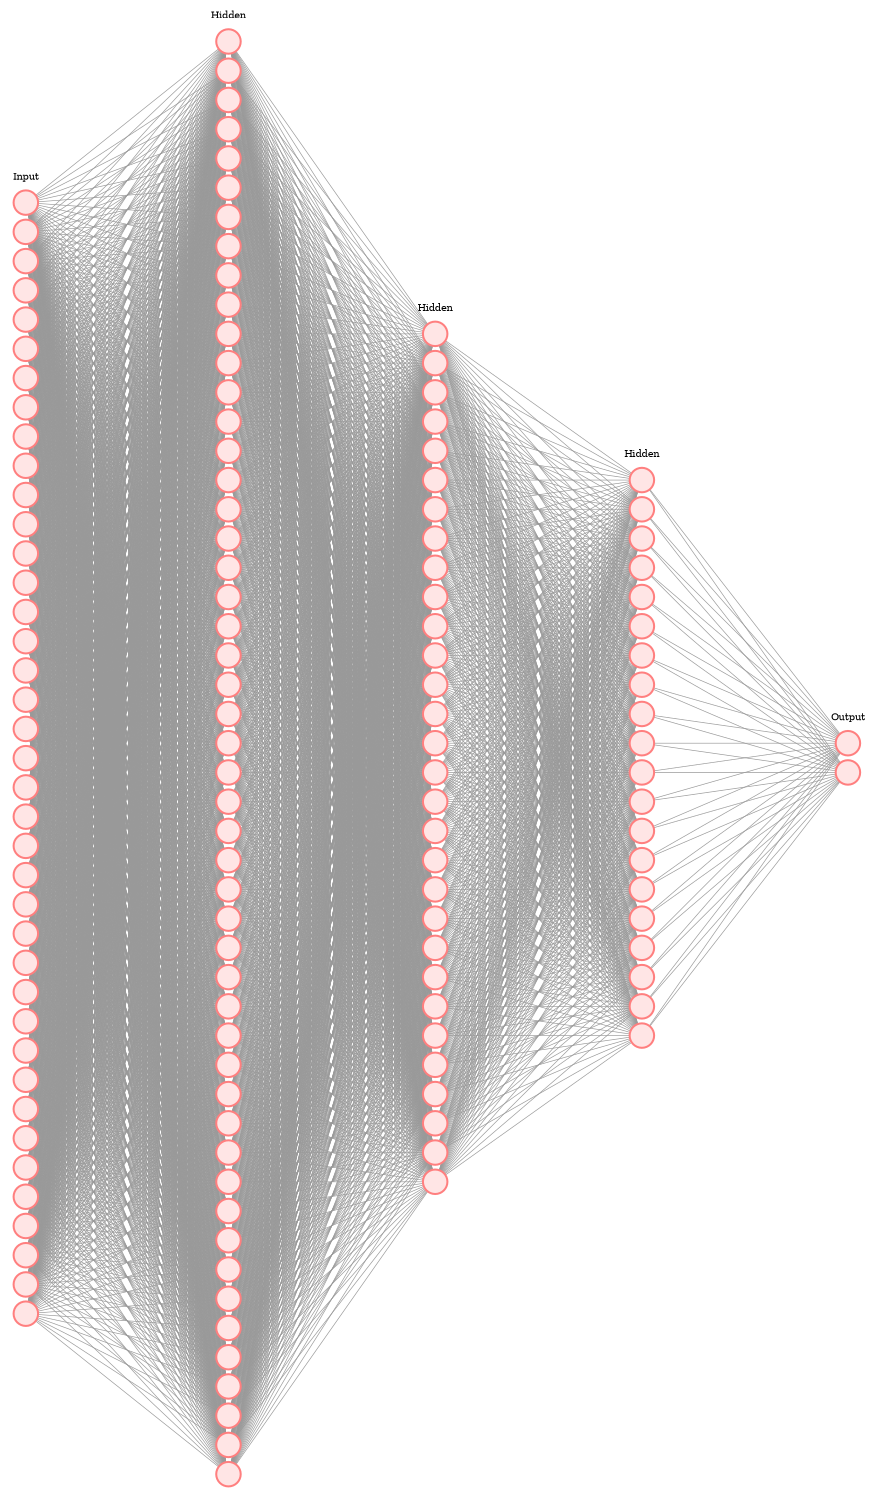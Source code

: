 digraph neural_network {
	node [color="#FF7F7F" fillcolor="#FFE5E5" label="" penwidth=3 shape=circle style=filled]
	edge [arrowhead=none color="#999999" weight=.1]
	rankdir=LR size="7,10"
	nodesep=.1 ranksep=3.5 splines=line
	outputorder=edgesfirst overlap=false
	subgraph cluster_0 {
		color=none label=Input
		node_0_0
		node_0_1
		node_0_2
		node_0_3
		node_0_4
		node_0_5
		node_0_6
		node_0_7
		node_0_8
		node_0_9
		node_0_10
		node_0_11
		node_0_12
		node_0_13
		node_0_14
		node_0_15
		node_0_16
		node_0_17
		node_0_18
		node_0_19
		node_0_20
		node_0_21
		node_0_22
		node_0_23
		node_0_24
		node_0_25
		node_0_26
		node_0_27
		node_0_28
		node_0_29
		node_0_30
		node_0_31
		node_0_32
		node_0_33
		node_0_34
		node_0_35
		node_0_36
		node_0_37
		node_0_38
	}
	subgraph cluster_1 {
		color=none label=Hidden
		node_1_0
		node_1_1
		node_1_2
		node_1_3
		node_1_4
		node_1_5
		node_1_6
		node_1_7
		node_1_8
		node_1_9
		node_1_10
		node_1_11
		node_1_12
		node_1_13
		node_1_14
		node_1_15
		node_1_16
		node_1_17
		node_1_18
		node_1_19
		node_1_20
		node_1_21
		node_1_22
		node_1_23
		node_1_24
		node_1_25
		node_1_26
		node_1_27
		node_1_28
		node_1_29
		node_1_30
		node_1_31
		node_1_32
		node_1_33
		node_1_34
		node_1_35
		node_1_36
		node_1_37
		node_1_38
		node_1_39
		node_1_40
		node_1_41
		node_1_42
		node_1_43
		node_1_44
		node_1_45
		node_1_46
		node_1_47
		node_1_48
		node_1_49
	}
	subgraph cluster_2 {
		color=none label=Hidden
		node_2_0
		node_2_1
		node_2_2
		node_2_3
		node_2_4
		node_2_5
		node_2_6
		node_2_7
		node_2_8
		node_2_9
		node_2_10
		node_2_11
		node_2_12
		node_2_13
		node_2_14
		node_2_15
		node_2_16
		node_2_17
		node_2_18
		node_2_19
		node_2_20
		node_2_21
		node_2_22
		node_2_23
		node_2_24
		node_2_25
		node_2_26
		node_2_27
		node_2_28
		node_2_29
	}
	subgraph cluster_3 {
		color=none label=Hidden
		node_3_0
		node_3_1
		node_3_2
		node_3_3
		node_3_4
		node_3_5
		node_3_6
		node_3_7
		node_3_8
		node_3_9
		node_3_10
		node_3_11
		node_3_12
		node_3_13
		node_3_14
		node_3_15
		node_3_16
		node_3_17
		node_3_18
		node_3_19
	}
	subgraph cluster_4 {
		color=none label=Output
		node_4_0
		node_4_1
	}
	node_0_0 -> node_1_0
	node_0_0 -> node_1_1
	node_0_0 -> node_1_2
	node_0_0 -> node_1_3
	node_0_0 -> node_1_4
	node_0_0 -> node_1_5
	node_0_0 -> node_1_6
	node_0_0 -> node_1_7
	node_0_0 -> node_1_8
	node_0_0 -> node_1_9
	node_0_0 -> node_1_10
	node_0_0 -> node_1_11
	node_0_0 -> node_1_12
	node_0_0 -> node_1_13
	node_0_0 -> node_1_14
	node_0_0 -> node_1_15
	node_0_0 -> node_1_16
	node_0_0 -> node_1_17
	node_0_0 -> node_1_18
	node_0_0 -> node_1_19
	node_0_0 -> node_1_20
	node_0_0 -> node_1_21
	node_0_0 -> node_1_22
	node_0_0 -> node_1_23
	node_0_0 -> node_1_24
	node_0_0 -> node_1_25
	node_0_0 -> node_1_26
	node_0_0 -> node_1_27
	node_0_0 -> node_1_28
	node_0_0 -> node_1_29
	node_0_0 -> node_1_30
	node_0_0 -> node_1_31
	node_0_0 -> node_1_32
	node_0_0 -> node_1_33
	node_0_0 -> node_1_34
	node_0_0 -> node_1_35
	node_0_0 -> node_1_36
	node_0_0 -> node_1_37
	node_0_0 -> node_1_38
	node_0_0 -> node_1_39
	node_0_0 -> node_1_40
	node_0_0 -> node_1_41
	node_0_0 -> node_1_42
	node_0_0 -> node_1_43
	node_0_0 -> node_1_44
	node_0_0 -> node_1_45
	node_0_0 -> node_1_46
	node_0_0 -> node_1_47
	node_0_0 -> node_1_48
	node_0_0 -> node_1_49
	node_0_1 -> node_1_0
	node_0_1 -> node_1_1
	node_0_1 -> node_1_2
	node_0_1 -> node_1_3
	node_0_1 -> node_1_4
	node_0_1 -> node_1_5
	node_0_1 -> node_1_6
	node_0_1 -> node_1_7
	node_0_1 -> node_1_8
	node_0_1 -> node_1_9
	node_0_1 -> node_1_10
	node_0_1 -> node_1_11
	node_0_1 -> node_1_12
	node_0_1 -> node_1_13
	node_0_1 -> node_1_14
	node_0_1 -> node_1_15
	node_0_1 -> node_1_16
	node_0_1 -> node_1_17
	node_0_1 -> node_1_18
	node_0_1 -> node_1_19
	node_0_1 -> node_1_20
	node_0_1 -> node_1_21
	node_0_1 -> node_1_22
	node_0_1 -> node_1_23
	node_0_1 -> node_1_24
	node_0_1 -> node_1_25
	node_0_1 -> node_1_26
	node_0_1 -> node_1_27
	node_0_1 -> node_1_28
	node_0_1 -> node_1_29
	node_0_1 -> node_1_30
	node_0_1 -> node_1_31
	node_0_1 -> node_1_32
	node_0_1 -> node_1_33
	node_0_1 -> node_1_34
	node_0_1 -> node_1_35
	node_0_1 -> node_1_36
	node_0_1 -> node_1_37
	node_0_1 -> node_1_38
	node_0_1 -> node_1_39
	node_0_1 -> node_1_40
	node_0_1 -> node_1_41
	node_0_1 -> node_1_42
	node_0_1 -> node_1_43
	node_0_1 -> node_1_44
	node_0_1 -> node_1_45
	node_0_1 -> node_1_46
	node_0_1 -> node_1_47
	node_0_1 -> node_1_48
	node_0_1 -> node_1_49
	node_0_2 -> node_1_0
	node_0_2 -> node_1_1
	node_0_2 -> node_1_2
	node_0_2 -> node_1_3
	node_0_2 -> node_1_4
	node_0_2 -> node_1_5
	node_0_2 -> node_1_6
	node_0_2 -> node_1_7
	node_0_2 -> node_1_8
	node_0_2 -> node_1_9
	node_0_2 -> node_1_10
	node_0_2 -> node_1_11
	node_0_2 -> node_1_12
	node_0_2 -> node_1_13
	node_0_2 -> node_1_14
	node_0_2 -> node_1_15
	node_0_2 -> node_1_16
	node_0_2 -> node_1_17
	node_0_2 -> node_1_18
	node_0_2 -> node_1_19
	node_0_2 -> node_1_20
	node_0_2 -> node_1_21
	node_0_2 -> node_1_22
	node_0_2 -> node_1_23
	node_0_2 -> node_1_24
	node_0_2 -> node_1_25
	node_0_2 -> node_1_26
	node_0_2 -> node_1_27
	node_0_2 -> node_1_28
	node_0_2 -> node_1_29
	node_0_2 -> node_1_30
	node_0_2 -> node_1_31
	node_0_2 -> node_1_32
	node_0_2 -> node_1_33
	node_0_2 -> node_1_34
	node_0_2 -> node_1_35
	node_0_2 -> node_1_36
	node_0_2 -> node_1_37
	node_0_2 -> node_1_38
	node_0_2 -> node_1_39
	node_0_2 -> node_1_40
	node_0_2 -> node_1_41
	node_0_2 -> node_1_42
	node_0_2 -> node_1_43
	node_0_2 -> node_1_44
	node_0_2 -> node_1_45
	node_0_2 -> node_1_46
	node_0_2 -> node_1_47
	node_0_2 -> node_1_48
	node_0_2 -> node_1_49
	node_0_3 -> node_1_0
	node_0_3 -> node_1_1
	node_0_3 -> node_1_2
	node_0_3 -> node_1_3
	node_0_3 -> node_1_4
	node_0_3 -> node_1_5
	node_0_3 -> node_1_6
	node_0_3 -> node_1_7
	node_0_3 -> node_1_8
	node_0_3 -> node_1_9
	node_0_3 -> node_1_10
	node_0_3 -> node_1_11
	node_0_3 -> node_1_12
	node_0_3 -> node_1_13
	node_0_3 -> node_1_14
	node_0_3 -> node_1_15
	node_0_3 -> node_1_16
	node_0_3 -> node_1_17
	node_0_3 -> node_1_18
	node_0_3 -> node_1_19
	node_0_3 -> node_1_20
	node_0_3 -> node_1_21
	node_0_3 -> node_1_22
	node_0_3 -> node_1_23
	node_0_3 -> node_1_24
	node_0_3 -> node_1_25
	node_0_3 -> node_1_26
	node_0_3 -> node_1_27
	node_0_3 -> node_1_28
	node_0_3 -> node_1_29
	node_0_3 -> node_1_30
	node_0_3 -> node_1_31
	node_0_3 -> node_1_32
	node_0_3 -> node_1_33
	node_0_3 -> node_1_34
	node_0_3 -> node_1_35
	node_0_3 -> node_1_36
	node_0_3 -> node_1_37
	node_0_3 -> node_1_38
	node_0_3 -> node_1_39
	node_0_3 -> node_1_40
	node_0_3 -> node_1_41
	node_0_3 -> node_1_42
	node_0_3 -> node_1_43
	node_0_3 -> node_1_44
	node_0_3 -> node_1_45
	node_0_3 -> node_1_46
	node_0_3 -> node_1_47
	node_0_3 -> node_1_48
	node_0_3 -> node_1_49
	node_0_4 -> node_1_0
	node_0_4 -> node_1_1
	node_0_4 -> node_1_2
	node_0_4 -> node_1_3
	node_0_4 -> node_1_4
	node_0_4 -> node_1_5
	node_0_4 -> node_1_6
	node_0_4 -> node_1_7
	node_0_4 -> node_1_8
	node_0_4 -> node_1_9
	node_0_4 -> node_1_10
	node_0_4 -> node_1_11
	node_0_4 -> node_1_12
	node_0_4 -> node_1_13
	node_0_4 -> node_1_14
	node_0_4 -> node_1_15
	node_0_4 -> node_1_16
	node_0_4 -> node_1_17
	node_0_4 -> node_1_18
	node_0_4 -> node_1_19
	node_0_4 -> node_1_20
	node_0_4 -> node_1_21
	node_0_4 -> node_1_22
	node_0_4 -> node_1_23
	node_0_4 -> node_1_24
	node_0_4 -> node_1_25
	node_0_4 -> node_1_26
	node_0_4 -> node_1_27
	node_0_4 -> node_1_28
	node_0_4 -> node_1_29
	node_0_4 -> node_1_30
	node_0_4 -> node_1_31
	node_0_4 -> node_1_32
	node_0_4 -> node_1_33
	node_0_4 -> node_1_34
	node_0_4 -> node_1_35
	node_0_4 -> node_1_36
	node_0_4 -> node_1_37
	node_0_4 -> node_1_38
	node_0_4 -> node_1_39
	node_0_4 -> node_1_40
	node_0_4 -> node_1_41
	node_0_4 -> node_1_42
	node_0_4 -> node_1_43
	node_0_4 -> node_1_44
	node_0_4 -> node_1_45
	node_0_4 -> node_1_46
	node_0_4 -> node_1_47
	node_0_4 -> node_1_48
	node_0_4 -> node_1_49
	node_0_5 -> node_1_0
	node_0_5 -> node_1_1
	node_0_5 -> node_1_2
	node_0_5 -> node_1_3
	node_0_5 -> node_1_4
	node_0_5 -> node_1_5
	node_0_5 -> node_1_6
	node_0_5 -> node_1_7
	node_0_5 -> node_1_8
	node_0_5 -> node_1_9
	node_0_5 -> node_1_10
	node_0_5 -> node_1_11
	node_0_5 -> node_1_12
	node_0_5 -> node_1_13
	node_0_5 -> node_1_14
	node_0_5 -> node_1_15
	node_0_5 -> node_1_16
	node_0_5 -> node_1_17
	node_0_5 -> node_1_18
	node_0_5 -> node_1_19
	node_0_5 -> node_1_20
	node_0_5 -> node_1_21
	node_0_5 -> node_1_22
	node_0_5 -> node_1_23
	node_0_5 -> node_1_24
	node_0_5 -> node_1_25
	node_0_5 -> node_1_26
	node_0_5 -> node_1_27
	node_0_5 -> node_1_28
	node_0_5 -> node_1_29
	node_0_5 -> node_1_30
	node_0_5 -> node_1_31
	node_0_5 -> node_1_32
	node_0_5 -> node_1_33
	node_0_5 -> node_1_34
	node_0_5 -> node_1_35
	node_0_5 -> node_1_36
	node_0_5 -> node_1_37
	node_0_5 -> node_1_38
	node_0_5 -> node_1_39
	node_0_5 -> node_1_40
	node_0_5 -> node_1_41
	node_0_5 -> node_1_42
	node_0_5 -> node_1_43
	node_0_5 -> node_1_44
	node_0_5 -> node_1_45
	node_0_5 -> node_1_46
	node_0_5 -> node_1_47
	node_0_5 -> node_1_48
	node_0_5 -> node_1_49
	node_0_6 -> node_1_0
	node_0_6 -> node_1_1
	node_0_6 -> node_1_2
	node_0_6 -> node_1_3
	node_0_6 -> node_1_4
	node_0_6 -> node_1_5
	node_0_6 -> node_1_6
	node_0_6 -> node_1_7
	node_0_6 -> node_1_8
	node_0_6 -> node_1_9
	node_0_6 -> node_1_10
	node_0_6 -> node_1_11
	node_0_6 -> node_1_12
	node_0_6 -> node_1_13
	node_0_6 -> node_1_14
	node_0_6 -> node_1_15
	node_0_6 -> node_1_16
	node_0_6 -> node_1_17
	node_0_6 -> node_1_18
	node_0_6 -> node_1_19
	node_0_6 -> node_1_20
	node_0_6 -> node_1_21
	node_0_6 -> node_1_22
	node_0_6 -> node_1_23
	node_0_6 -> node_1_24
	node_0_6 -> node_1_25
	node_0_6 -> node_1_26
	node_0_6 -> node_1_27
	node_0_6 -> node_1_28
	node_0_6 -> node_1_29
	node_0_6 -> node_1_30
	node_0_6 -> node_1_31
	node_0_6 -> node_1_32
	node_0_6 -> node_1_33
	node_0_6 -> node_1_34
	node_0_6 -> node_1_35
	node_0_6 -> node_1_36
	node_0_6 -> node_1_37
	node_0_6 -> node_1_38
	node_0_6 -> node_1_39
	node_0_6 -> node_1_40
	node_0_6 -> node_1_41
	node_0_6 -> node_1_42
	node_0_6 -> node_1_43
	node_0_6 -> node_1_44
	node_0_6 -> node_1_45
	node_0_6 -> node_1_46
	node_0_6 -> node_1_47
	node_0_6 -> node_1_48
	node_0_6 -> node_1_49
	node_0_7 -> node_1_0
	node_0_7 -> node_1_1
	node_0_7 -> node_1_2
	node_0_7 -> node_1_3
	node_0_7 -> node_1_4
	node_0_7 -> node_1_5
	node_0_7 -> node_1_6
	node_0_7 -> node_1_7
	node_0_7 -> node_1_8
	node_0_7 -> node_1_9
	node_0_7 -> node_1_10
	node_0_7 -> node_1_11
	node_0_7 -> node_1_12
	node_0_7 -> node_1_13
	node_0_7 -> node_1_14
	node_0_7 -> node_1_15
	node_0_7 -> node_1_16
	node_0_7 -> node_1_17
	node_0_7 -> node_1_18
	node_0_7 -> node_1_19
	node_0_7 -> node_1_20
	node_0_7 -> node_1_21
	node_0_7 -> node_1_22
	node_0_7 -> node_1_23
	node_0_7 -> node_1_24
	node_0_7 -> node_1_25
	node_0_7 -> node_1_26
	node_0_7 -> node_1_27
	node_0_7 -> node_1_28
	node_0_7 -> node_1_29
	node_0_7 -> node_1_30
	node_0_7 -> node_1_31
	node_0_7 -> node_1_32
	node_0_7 -> node_1_33
	node_0_7 -> node_1_34
	node_0_7 -> node_1_35
	node_0_7 -> node_1_36
	node_0_7 -> node_1_37
	node_0_7 -> node_1_38
	node_0_7 -> node_1_39
	node_0_7 -> node_1_40
	node_0_7 -> node_1_41
	node_0_7 -> node_1_42
	node_0_7 -> node_1_43
	node_0_7 -> node_1_44
	node_0_7 -> node_1_45
	node_0_7 -> node_1_46
	node_0_7 -> node_1_47
	node_0_7 -> node_1_48
	node_0_7 -> node_1_49
	node_0_8 -> node_1_0
	node_0_8 -> node_1_1
	node_0_8 -> node_1_2
	node_0_8 -> node_1_3
	node_0_8 -> node_1_4
	node_0_8 -> node_1_5
	node_0_8 -> node_1_6
	node_0_8 -> node_1_7
	node_0_8 -> node_1_8
	node_0_8 -> node_1_9
	node_0_8 -> node_1_10
	node_0_8 -> node_1_11
	node_0_8 -> node_1_12
	node_0_8 -> node_1_13
	node_0_8 -> node_1_14
	node_0_8 -> node_1_15
	node_0_8 -> node_1_16
	node_0_8 -> node_1_17
	node_0_8 -> node_1_18
	node_0_8 -> node_1_19
	node_0_8 -> node_1_20
	node_0_8 -> node_1_21
	node_0_8 -> node_1_22
	node_0_8 -> node_1_23
	node_0_8 -> node_1_24
	node_0_8 -> node_1_25
	node_0_8 -> node_1_26
	node_0_8 -> node_1_27
	node_0_8 -> node_1_28
	node_0_8 -> node_1_29
	node_0_8 -> node_1_30
	node_0_8 -> node_1_31
	node_0_8 -> node_1_32
	node_0_8 -> node_1_33
	node_0_8 -> node_1_34
	node_0_8 -> node_1_35
	node_0_8 -> node_1_36
	node_0_8 -> node_1_37
	node_0_8 -> node_1_38
	node_0_8 -> node_1_39
	node_0_8 -> node_1_40
	node_0_8 -> node_1_41
	node_0_8 -> node_1_42
	node_0_8 -> node_1_43
	node_0_8 -> node_1_44
	node_0_8 -> node_1_45
	node_0_8 -> node_1_46
	node_0_8 -> node_1_47
	node_0_8 -> node_1_48
	node_0_8 -> node_1_49
	node_0_9 -> node_1_0
	node_0_9 -> node_1_1
	node_0_9 -> node_1_2
	node_0_9 -> node_1_3
	node_0_9 -> node_1_4
	node_0_9 -> node_1_5
	node_0_9 -> node_1_6
	node_0_9 -> node_1_7
	node_0_9 -> node_1_8
	node_0_9 -> node_1_9
	node_0_9 -> node_1_10
	node_0_9 -> node_1_11
	node_0_9 -> node_1_12
	node_0_9 -> node_1_13
	node_0_9 -> node_1_14
	node_0_9 -> node_1_15
	node_0_9 -> node_1_16
	node_0_9 -> node_1_17
	node_0_9 -> node_1_18
	node_0_9 -> node_1_19
	node_0_9 -> node_1_20
	node_0_9 -> node_1_21
	node_0_9 -> node_1_22
	node_0_9 -> node_1_23
	node_0_9 -> node_1_24
	node_0_9 -> node_1_25
	node_0_9 -> node_1_26
	node_0_9 -> node_1_27
	node_0_9 -> node_1_28
	node_0_9 -> node_1_29
	node_0_9 -> node_1_30
	node_0_9 -> node_1_31
	node_0_9 -> node_1_32
	node_0_9 -> node_1_33
	node_0_9 -> node_1_34
	node_0_9 -> node_1_35
	node_0_9 -> node_1_36
	node_0_9 -> node_1_37
	node_0_9 -> node_1_38
	node_0_9 -> node_1_39
	node_0_9 -> node_1_40
	node_0_9 -> node_1_41
	node_0_9 -> node_1_42
	node_0_9 -> node_1_43
	node_0_9 -> node_1_44
	node_0_9 -> node_1_45
	node_0_9 -> node_1_46
	node_0_9 -> node_1_47
	node_0_9 -> node_1_48
	node_0_9 -> node_1_49
	node_0_10 -> node_1_0
	node_0_10 -> node_1_1
	node_0_10 -> node_1_2
	node_0_10 -> node_1_3
	node_0_10 -> node_1_4
	node_0_10 -> node_1_5
	node_0_10 -> node_1_6
	node_0_10 -> node_1_7
	node_0_10 -> node_1_8
	node_0_10 -> node_1_9
	node_0_10 -> node_1_10
	node_0_10 -> node_1_11
	node_0_10 -> node_1_12
	node_0_10 -> node_1_13
	node_0_10 -> node_1_14
	node_0_10 -> node_1_15
	node_0_10 -> node_1_16
	node_0_10 -> node_1_17
	node_0_10 -> node_1_18
	node_0_10 -> node_1_19
	node_0_10 -> node_1_20
	node_0_10 -> node_1_21
	node_0_10 -> node_1_22
	node_0_10 -> node_1_23
	node_0_10 -> node_1_24
	node_0_10 -> node_1_25
	node_0_10 -> node_1_26
	node_0_10 -> node_1_27
	node_0_10 -> node_1_28
	node_0_10 -> node_1_29
	node_0_10 -> node_1_30
	node_0_10 -> node_1_31
	node_0_10 -> node_1_32
	node_0_10 -> node_1_33
	node_0_10 -> node_1_34
	node_0_10 -> node_1_35
	node_0_10 -> node_1_36
	node_0_10 -> node_1_37
	node_0_10 -> node_1_38
	node_0_10 -> node_1_39
	node_0_10 -> node_1_40
	node_0_10 -> node_1_41
	node_0_10 -> node_1_42
	node_0_10 -> node_1_43
	node_0_10 -> node_1_44
	node_0_10 -> node_1_45
	node_0_10 -> node_1_46
	node_0_10 -> node_1_47
	node_0_10 -> node_1_48
	node_0_10 -> node_1_49
	node_0_11 -> node_1_0
	node_0_11 -> node_1_1
	node_0_11 -> node_1_2
	node_0_11 -> node_1_3
	node_0_11 -> node_1_4
	node_0_11 -> node_1_5
	node_0_11 -> node_1_6
	node_0_11 -> node_1_7
	node_0_11 -> node_1_8
	node_0_11 -> node_1_9
	node_0_11 -> node_1_10
	node_0_11 -> node_1_11
	node_0_11 -> node_1_12
	node_0_11 -> node_1_13
	node_0_11 -> node_1_14
	node_0_11 -> node_1_15
	node_0_11 -> node_1_16
	node_0_11 -> node_1_17
	node_0_11 -> node_1_18
	node_0_11 -> node_1_19
	node_0_11 -> node_1_20
	node_0_11 -> node_1_21
	node_0_11 -> node_1_22
	node_0_11 -> node_1_23
	node_0_11 -> node_1_24
	node_0_11 -> node_1_25
	node_0_11 -> node_1_26
	node_0_11 -> node_1_27
	node_0_11 -> node_1_28
	node_0_11 -> node_1_29
	node_0_11 -> node_1_30
	node_0_11 -> node_1_31
	node_0_11 -> node_1_32
	node_0_11 -> node_1_33
	node_0_11 -> node_1_34
	node_0_11 -> node_1_35
	node_0_11 -> node_1_36
	node_0_11 -> node_1_37
	node_0_11 -> node_1_38
	node_0_11 -> node_1_39
	node_0_11 -> node_1_40
	node_0_11 -> node_1_41
	node_0_11 -> node_1_42
	node_0_11 -> node_1_43
	node_0_11 -> node_1_44
	node_0_11 -> node_1_45
	node_0_11 -> node_1_46
	node_0_11 -> node_1_47
	node_0_11 -> node_1_48
	node_0_11 -> node_1_49
	node_0_12 -> node_1_0
	node_0_12 -> node_1_1
	node_0_12 -> node_1_2
	node_0_12 -> node_1_3
	node_0_12 -> node_1_4
	node_0_12 -> node_1_5
	node_0_12 -> node_1_6
	node_0_12 -> node_1_7
	node_0_12 -> node_1_8
	node_0_12 -> node_1_9
	node_0_12 -> node_1_10
	node_0_12 -> node_1_11
	node_0_12 -> node_1_12
	node_0_12 -> node_1_13
	node_0_12 -> node_1_14
	node_0_12 -> node_1_15
	node_0_12 -> node_1_16
	node_0_12 -> node_1_17
	node_0_12 -> node_1_18
	node_0_12 -> node_1_19
	node_0_12 -> node_1_20
	node_0_12 -> node_1_21
	node_0_12 -> node_1_22
	node_0_12 -> node_1_23
	node_0_12 -> node_1_24
	node_0_12 -> node_1_25
	node_0_12 -> node_1_26
	node_0_12 -> node_1_27
	node_0_12 -> node_1_28
	node_0_12 -> node_1_29
	node_0_12 -> node_1_30
	node_0_12 -> node_1_31
	node_0_12 -> node_1_32
	node_0_12 -> node_1_33
	node_0_12 -> node_1_34
	node_0_12 -> node_1_35
	node_0_12 -> node_1_36
	node_0_12 -> node_1_37
	node_0_12 -> node_1_38
	node_0_12 -> node_1_39
	node_0_12 -> node_1_40
	node_0_12 -> node_1_41
	node_0_12 -> node_1_42
	node_0_12 -> node_1_43
	node_0_12 -> node_1_44
	node_0_12 -> node_1_45
	node_0_12 -> node_1_46
	node_0_12 -> node_1_47
	node_0_12 -> node_1_48
	node_0_12 -> node_1_49
	node_0_13 -> node_1_0
	node_0_13 -> node_1_1
	node_0_13 -> node_1_2
	node_0_13 -> node_1_3
	node_0_13 -> node_1_4
	node_0_13 -> node_1_5
	node_0_13 -> node_1_6
	node_0_13 -> node_1_7
	node_0_13 -> node_1_8
	node_0_13 -> node_1_9
	node_0_13 -> node_1_10
	node_0_13 -> node_1_11
	node_0_13 -> node_1_12
	node_0_13 -> node_1_13
	node_0_13 -> node_1_14
	node_0_13 -> node_1_15
	node_0_13 -> node_1_16
	node_0_13 -> node_1_17
	node_0_13 -> node_1_18
	node_0_13 -> node_1_19
	node_0_13 -> node_1_20
	node_0_13 -> node_1_21
	node_0_13 -> node_1_22
	node_0_13 -> node_1_23
	node_0_13 -> node_1_24
	node_0_13 -> node_1_25
	node_0_13 -> node_1_26
	node_0_13 -> node_1_27
	node_0_13 -> node_1_28
	node_0_13 -> node_1_29
	node_0_13 -> node_1_30
	node_0_13 -> node_1_31
	node_0_13 -> node_1_32
	node_0_13 -> node_1_33
	node_0_13 -> node_1_34
	node_0_13 -> node_1_35
	node_0_13 -> node_1_36
	node_0_13 -> node_1_37
	node_0_13 -> node_1_38
	node_0_13 -> node_1_39
	node_0_13 -> node_1_40
	node_0_13 -> node_1_41
	node_0_13 -> node_1_42
	node_0_13 -> node_1_43
	node_0_13 -> node_1_44
	node_0_13 -> node_1_45
	node_0_13 -> node_1_46
	node_0_13 -> node_1_47
	node_0_13 -> node_1_48
	node_0_13 -> node_1_49
	node_0_14 -> node_1_0
	node_0_14 -> node_1_1
	node_0_14 -> node_1_2
	node_0_14 -> node_1_3
	node_0_14 -> node_1_4
	node_0_14 -> node_1_5
	node_0_14 -> node_1_6
	node_0_14 -> node_1_7
	node_0_14 -> node_1_8
	node_0_14 -> node_1_9
	node_0_14 -> node_1_10
	node_0_14 -> node_1_11
	node_0_14 -> node_1_12
	node_0_14 -> node_1_13
	node_0_14 -> node_1_14
	node_0_14 -> node_1_15
	node_0_14 -> node_1_16
	node_0_14 -> node_1_17
	node_0_14 -> node_1_18
	node_0_14 -> node_1_19
	node_0_14 -> node_1_20
	node_0_14 -> node_1_21
	node_0_14 -> node_1_22
	node_0_14 -> node_1_23
	node_0_14 -> node_1_24
	node_0_14 -> node_1_25
	node_0_14 -> node_1_26
	node_0_14 -> node_1_27
	node_0_14 -> node_1_28
	node_0_14 -> node_1_29
	node_0_14 -> node_1_30
	node_0_14 -> node_1_31
	node_0_14 -> node_1_32
	node_0_14 -> node_1_33
	node_0_14 -> node_1_34
	node_0_14 -> node_1_35
	node_0_14 -> node_1_36
	node_0_14 -> node_1_37
	node_0_14 -> node_1_38
	node_0_14 -> node_1_39
	node_0_14 -> node_1_40
	node_0_14 -> node_1_41
	node_0_14 -> node_1_42
	node_0_14 -> node_1_43
	node_0_14 -> node_1_44
	node_0_14 -> node_1_45
	node_0_14 -> node_1_46
	node_0_14 -> node_1_47
	node_0_14 -> node_1_48
	node_0_14 -> node_1_49
	node_0_15 -> node_1_0
	node_0_15 -> node_1_1
	node_0_15 -> node_1_2
	node_0_15 -> node_1_3
	node_0_15 -> node_1_4
	node_0_15 -> node_1_5
	node_0_15 -> node_1_6
	node_0_15 -> node_1_7
	node_0_15 -> node_1_8
	node_0_15 -> node_1_9
	node_0_15 -> node_1_10
	node_0_15 -> node_1_11
	node_0_15 -> node_1_12
	node_0_15 -> node_1_13
	node_0_15 -> node_1_14
	node_0_15 -> node_1_15
	node_0_15 -> node_1_16
	node_0_15 -> node_1_17
	node_0_15 -> node_1_18
	node_0_15 -> node_1_19
	node_0_15 -> node_1_20
	node_0_15 -> node_1_21
	node_0_15 -> node_1_22
	node_0_15 -> node_1_23
	node_0_15 -> node_1_24
	node_0_15 -> node_1_25
	node_0_15 -> node_1_26
	node_0_15 -> node_1_27
	node_0_15 -> node_1_28
	node_0_15 -> node_1_29
	node_0_15 -> node_1_30
	node_0_15 -> node_1_31
	node_0_15 -> node_1_32
	node_0_15 -> node_1_33
	node_0_15 -> node_1_34
	node_0_15 -> node_1_35
	node_0_15 -> node_1_36
	node_0_15 -> node_1_37
	node_0_15 -> node_1_38
	node_0_15 -> node_1_39
	node_0_15 -> node_1_40
	node_0_15 -> node_1_41
	node_0_15 -> node_1_42
	node_0_15 -> node_1_43
	node_0_15 -> node_1_44
	node_0_15 -> node_1_45
	node_0_15 -> node_1_46
	node_0_15 -> node_1_47
	node_0_15 -> node_1_48
	node_0_15 -> node_1_49
	node_0_16 -> node_1_0
	node_0_16 -> node_1_1
	node_0_16 -> node_1_2
	node_0_16 -> node_1_3
	node_0_16 -> node_1_4
	node_0_16 -> node_1_5
	node_0_16 -> node_1_6
	node_0_16 -> node_1_7
	node_0_16 -> node_1_8
	node_0_16 -> node_1_9
	node_0_16 -> node_1_10
	node_0_16 -> node_1_11
	node_0_16 -> node_1_12
	node_0_16 -> node_1_13
	node_0_16 -> node_1_14
	node_0_16 -> node_1_15
	node_0_16 -> node_1_16
	node_0_16 -> node_1_17
	node_0_16 -> node_1_18
	node_0_16 -> node_1_19
	node_0_16 -> node_1_20
	node_0_16 -> node_1_21
	node_0_16 -> node_1_22
	node_0_16 -> node_1_23
	node_0_16 -> node_1_24
	node_0_16 -> node_1_25
	node_0_16 -> node_1_26
	node_0_16 -> node_1_27
	node_0_16 -> node_1_28
	node_0_16 -> node_1_29
	node_0_16 -> node_1_30
	node_0_16 -> node_1_31
	node_0_16 -> node_1_32
	node_0_16 -> node_1_33
	node_0_16 -> node_1_34
	node_0_16 -> node_1_35
	node_0_16 -> node_1_36
	node_0_16 -> node_1_37
	node_0_16 -> node_1_38
	node_0_16 -> node_1_39
	node_0_16 -> node_1_40
	node_0_16 -> node_1_41
	node_0_16 -> node_1_42
	node_0_16 -> node_1_43
	node_0_16 -> node_1_44
	node_0_16 -> node_1_45
	node_0_16 -> node_1_46
	node_0_16 -> node_1_47
	node_0_16 -> node_1_48
	node_0_16 -> node_1_49
	node_0_17 -> node_1_0
	node_0_17 -> node_1_1
	node_0_17 -> node_1_2
	node_0_17 -> node_1_3
	node_0_17 -> node_1_4
	node_0_17 -> node_1_5
	node_0_17 -> node_1_6
	node_0_17 -> node_1_7
	node_0_17 -> node_1_8
	node_0_17 -> node_1_9
	node_0_17 -> node_1_10
	node_0_17 -> node_1_11
	node_0_17 -> node_1_12
	node_0_17 -> node_1_13
	node_0_17 -> node_1_14
	node_0_17 -> node_1_15
	node_0_17 -> node_1_16
	node_0_17 -> node_1_17
	node_0_17 -> node_1_18
	node_0_17 -> node_1_19
	node_0_17 -> node_1_20
	node_0_17 -> node_1_21
	node_0_17 -> node_1_22
	node_0_17 -> node_1_23
	node_0_17 -> node_1_24
	node_0_17 -> node_1_25
	node_0_17 -> node_1_26
	node_0_17 -> node_1_27
	node_0_17 -> node_1_28
	node_0_17 -> node_1_29
	node_0_17 -> node_1_30
	node_0_17 -> node_1_31
	node_0_17 -> node_1_32
	node_0_17 -> node_1_33
	node_0_17 -> node_1_34
	node_0_17 -> node_1_35
	node_0_17 -> node_1_36
	node_0_17 -> node_1_37
	node_0_17 -> node_1_38
	node_0_17 -> node_1_39
	node_0_17 -> node_1_40
	node_0_17 -> node_1_41
	node_0_17 -> node_1_42
	node_0_17 -> node_1_43
	node_0_17 -> node_1_44
	node_0_17 -> node_1_45
	node_0_17 -> node_1_46
	node_0_17 -> node_1_47
	node_0_17 -> node_1_48
	node_0_17 -> node_1_49
	node_0_18 -> node_1_0
	node_0_18 -> node_1_1
	node_0_18 -> node_1_2
	node_0_18 -> node_1_3
	node_0_18 -> node_1_4
	node_0_18 -> node_1_5
	node_0_18 -> node_1_6
	node_0_18 -> node_1_7
	node_0_18 -> node_1_8
	node_0_18 -> node_1_9
	node_0_18 -> node_1_10
	node_0_18 -> node_1_11
	node_0_18 -> node_1_12
	node_0_18 -> node_1_13
	node_0_18 -> node_1_14
	node_0_18 -> node_1_15
	node_0_18 -> node_1_16
	node_0_18 -> node_1_17
	node_0_18 -> node_1_18
	node_0_18 -> node_1_19
	node_0_18 -> node_1_20
	node_0_18 -> node_1_21
	node_0_18 -> node_1_22
	node_0_18 -> node_1_23
	node_0_18 -> node_1_24
	node_0_18 -> node_1_25
	node_0_18 -> node_1_26
	node_0_18 -> node_1_27
	node_0_18 -> node_1_28
	node_0_18 -> node_1_29
	node_0_18 -> node_1_30
	node_0_18 -> node_1_31
	node_0_18 -> node_1_32
	node_0_18 -> node_1_33
	node_0_18 -> node_1_34
	node_0_18 -> node_1_35
	node_0_18 -> node_1_36
	node_0_18 -> node_1_37
	node_0_18 -> node_1_38
	node_0_18 -> node_1_39
	node_0_18 -> node_1_40
	node_0_18 -> node_1_41
	node_0_18 -> node_1_42
	node_0_18 -> node_1_43
	node_0_18 -> node_1_44
	node_0_18 -> node_1_45
	node_0_18 -> node_1_46
	node_0_18 -> node_1_47
	node_0_18 -> node_1_48
	node_0_18 -> node_1_49
	node_0_19 -> node_1_0
	node_0_19 -> node_1_1
	node_0_19 -> node_1_2
	node_0_19 -> node_1_3
	node_0_19 -> node_1_4
	node_0_19 -> node_1_5
	node_0_19 -> node_1_6
	node_0_19 -> node_1_7
	node_0_19 -> node_1_8
	node_0_19 -> node_1_9
	node_0_19 -> node_1_10
	node_0_19 -> node_1_11
	node_0_19 -> node_1_12
	node_0_19 -> node_1_13
	node_0_19 -> node_1_14
	node_0_19 -> node_1_15
	node_0_19 -> node_1_16
	node_0_19 -> node_1_17
	node_0_19 -> node_1_18
	node_0_19 -> node_1_19
	node_0_19 -> node_1_20
	node_0_19 -> node_1_21
	node_0_19 -> node_1_22
	node_0_19 -> node_1_23
	node_0_19 -> node_1_24
	node_0_19 -> node_1_25
	node_0_19 -> node_1_26
	node_0_19 -> node_1_27
	node_0_19 -> node_1_28
	node_0_19 -> node_1_29
	node_0_19 -> node_1_30
	node_0_19 -> node_1_31
	node_0_19 -> node_1_32
	node_0_19 -> node_1_33
	node_0_19 -> node_1_34
	node_0_19 -> node_1_35
	node_0_19 -> node_1_36
	node_0_19 -> node_1_37
	node_0_19 -> node_1_38
	node_0_19 -> node_1_39
	node_0_19 -> node_1_40
	node_0_19 -> node_1_41
	node_0_19 -> node_1_42
	node_0_19 -> node_1_43
	node_0_19 -> node_1_44
	node_0_19 -> node_1_45
	node_0_19 -> node_1_46
	node_0_19 -> node_1_47
	node_0_19 -> node_1_48
	node_0_19 -> node_1_49
	node_0_20 -> node_1_0
	node_0_20 -> node_1_1
	node_0_20 -> node_1_2
	node_0_20 -> node_1_3
	node_0_20 -> node_1_4
	node_0_20 -> node_1_5
	node_0_20 -> node_1_6
	node_0_20 -> node_1_7
	node_0_20 -> node_1_8
	node_0_20 -> node_1_9
	node_0_20 -> node_1_10
	node_0_20 -> node_1_11
	node_0_20 -> node_1_12
	node_0_20 -> node_1_13
	node_0_20 -> node_1_14
	node_0_20 -> node_1_15
	node_0_20 -> node_1_16
	node_0_20 -> node_1_17
	node_0_20 -> node_1_18
	node_0_20 -> node_1_19
	node_0_20 -> node_1_20
	node_0_20 -> node_1_21
	node_0_20 -> node_1_22
	node_0_20 -> node_1_23
	node_0_20 -> node_1_24
	node_0_20 -> node_1_25
	node_0_20 -> node_1_26
	node_0_20 -> node_1_27
	node_0_20 -> node_1_28
	node_0_20 -> node_1_29
	node_0_20 -> node_1_30
	node_0_20 -> node_1_31
	node_0_20 -> node_1_32
	node_0_20 -> node_1_33
	node_0_20 -> node_1_34
	node_0_20 -> node_1_35
	node_0_20 -> node_1_36
	node_0_20 -> node_1_37
	node_0_20 -> node_1_38
	node_0_20 -> node_1_39
	node_0_20 -> node_1_40
	node_0_20 -> node_1_41
	node_0_20 -> node_1_42
	node_0_20 -> node_1_43
	node_0_20 -> node_1_44
	node_0_20 -> node_1_45
	node_0_20 -> node_1_46
	node_0_20 -> node_1_47
	node_0_20 -> node_1_48
	node_0_20 -> node_1_49
	node_0_21 -> node_1_0
	node_0_21 -> node_1_1
	node_0_21 -> node_1_2
	node_0_21 -> node_1_3
	node_0_21 -> node_1_4
	node_0_21 -> node_1_5
	node_0_21 -> node_1_6
	node_0_21 -> node_1_7
	node_0_21 -> node_1_8
	node_0_21 -> node_1_9
	node_0_21 -> node_1_10
	node_0_21 -> node_1_11
	node_0_21 -> node_1_12
	node_0_21 -> node_1_13
	node_0_21 -> node_1_14
	node_0_21 -> node_1_15
	node_0_21 -> node_1_16
	node_0_21 -> node_1_17
	node_0_21 -> node_1_18
	node_0_21 -> node_1_19
	node_0_21 -> node_1_20
	node_0_21 -> node_1_21
	node_0_21 -> node_1_22
	node_0_21 -> node_1_23
	node_0_21 -> node_1_24
	node_0_21 -> node_1_25
	node_0_21 -> node_1_26
	node_0_21 -> node_1_27
	node_0_21 -> node_1_28
	node_0_21 -> node_1_29
	node_0_21 -> node_1_30
	node_0_21 -> node_1_31
	node_0_21 -> node_1_32
	node_0_21 -> node_1_33
	node_0_21 -> node_1_34
	node_0_21 -> node_1_35
	node_0_21 -> node_1_36
	node_0_21 -> node_1_37
	node_0_21 -> node_1_38
	node_0_21 -> node_1_39
	node_0_21 -> node_1_40
	node_0_21 -> node_1_41
	node_0_21 -> node_1_42
	node_0_21 -> node_1_43
	node_0_21 -> node_1_44
	node_0_21 -> node_1_45
	node_0_21 -> node_1_46
	node_0_21 -> node_1_47
	node_0_21 -> node_1_48
	node_0_21 -> node_1_49
	node_0_22 -> node_1_0
	node_0_22 -> node_1_1
	node_0_22 -> node_1_2
	node_0_22 -> node_1_3
	node_0_22 -> node_1_4
	node_0_22 -> node_1_5
	node_0_22 -> node_1_6
	node_0_22 -> node_1_7
	node_0_22 -> node_1_8
	node_0_22 -> node_1_9
	node_0_22 -> node_1_10
	node_0_22 -> node_1_11
	node_0_22 -> node_1_12
	node_0_22 -> node_1_13
	node_0_22 -> node_1_14
	node_0_22 -> node_1_15
	node_0_22 -> node_1_16
	node_0_22 -> node_1_17
	node_0_22 -> node_1_18
	node_0_22 -> node_1_19
	node_0_22 -> node_1_20
	node_0_22 -> node_1_21
	node_0_22 -> node_1_22
	node_0_22 -> node_1_23
	node_0_22 -> node_1_24
	node_0_22 -> node_1_25
	node_0_22 -> node_1_26
	node_0_22 -> node_1_27
	node_0_22 -> node_1_28
	node_0_22 -> node_1_29
	node_0_22 -> node_1_30
	node_0_22 -> node_1_31
	node_0_22 -> node_1_32
	node_0_22 -> node_1_33
	node_0_22 -> node_1_34
	node_0_22 -> node_1_35
	node_0_22 -> node_1_36
	node_0_22 -> node_1_37
	node_0_22 -> node_1_38
	node_0_22 -> node_1_39
	node_0_22 -> node_1_40
	node_0_22 -> node_1_41
	node_0_22 -> node_1_42
	node_0_22 -> node_1_43
	node_0_22 -> node_1_44
	node_0_22 -> node_1_45
	node_0_22 -> node_1_46
	node_0_22 -> node_1_47
	node_0_22 -> node_1_48
	node_0_22 -> node_1_49
	node_0_23 -> node_1_0
	node_0_23 -> node_1_1
	node_0_23 -> node_1_2
	node_0_23 -> node_1_3
	node_0_23 -> node_1_4
	node_0_23 -> node_1_5
	node_0_23 -> node_1_6
	node_0_23 -> node_1_7
	node_0_23 -> node_1_8
	node_0_23 -> node_1_9
	node_0_23 -> node_1_10
	node_0_23 -> node_1_11
	node_0_23 -> node_1_12
	node_0_23 -> node_1_13
	node_0_23 -> node_1_14
	node_0_23 -> node_1_15
	node_0_23 -> node_1_16
	node_0_23 -> node_1_17
	node_0_23 -> node_1_18
	node_0_23 -> node_1_19
	node_0_23 -> node_1_20
	node_0_23 -> node_1_21
	node_0_23 -> node_1_22
	node_0_23 -> node_1_23
	node_0_23 -> node_1_24
	node_0_23 -> node_1_25
	node_0_23 -> node_1_26
	node_0_23 -> node_1_27
	node_0_23 -> node_1_28
	node_0_23 -> node_1_29
	node_0_23 -> node_1_30
	node_0_23 -> node_1_31
	node_0_23 -> node_1_32
	node_0_23 -> node_1_33
	node_0_23 -> node_1_34
	node_0_23 -> node_1_35
	node_0_23 -> node_1_36
	node_0_23 -> node_1_37
	node_0_23 -> node_1_38
	node_0_23 -> node_1_39
	node_0_23 -> node_1_40
	node_0_23 -> node_1_41
	node_0_23 -> node_1_42
	node_0_23 -> node_1_43
	node_0_23 -> node_1_44
	node_0_23 -> node_1_45
	node_0_23 -> node_1_46
	node_0_23 -> node_1_47
	node_0_23 -> node_1_48
	node_0_23 -> node_1_49
	node_0_24 -> node_1_0
	node_0_24 -> node_1_1
	node_0_24 -> node_1_2
	node_0_24 -> node_1_3
	node_0_24 -> node_1_4
	node_0_24 -> node_1_5
	node_0_24 -> node_1_6
	node_0_24 -> node_1_7
	node_0_24 -> node_1_8
	node_0_24 -> node_1_9
	node_0_24 -> node_1_10
	node_0_24 -> node_1_11
	node_0_24 -> node_1_12
	node_0_24 -> node_1_13
	node_0_24 -> node_1_14
	node_0_24 -> node_1_15
	node_0_24 -> node_1_16
	node_0_24 -> node_1_17
	node_0_24 -> node_1_18
	node_0_24 -> node_1_19
	node_0_24 -> node_1_20
	node_0_24 -> node_1_21
	node_0_24 -> node_1_22
	node_0_24 -> node_1_23
	node_0_24 -> node_1_24
	node_0_24 -> node_1_25
	node_0_24 -> node_1_26
	node_0_24 -> node_1_27
	node_0_24 -> node_1_28
	node_0_24 -> node_1_29
	node_0_24 -> node_1_30
	node_0_24 -> node_1_31
	node_0_24 -> node_1_32
	node_0_24 -> node_1_33
	node_0_24 -> node_1_34
	node_0_24 -> node_1_35
	node_0_24 -> node_1_36
	node_0_24 -> node_1_37
	node_0_24 -> node_1_38
	node_0_24 -> node_1_39
	node_0_24 -> node_1_40
	node_0_24 -> node_1_41
	node_0_24 -> node_1_42
	node_0_24 -> node_1_43
	node_0_24 -> node_1_44
	node_0_24 -> node_1_45
	node_0_24 -> node_1_46
	node_0_24 -> node_1_47
	node_0_24 -> node_1_48
	node_0_24 -> node_1_49
	node_0_25 -> node_1_0
	node_0_25 -> node_1_1
	node_0_25 -> node_1_2
	node_0_25 -> node_1_3
	node_0_25 -> node_1_4
	node_0_25 -> node_1_5
	node_0_25 -> node_1_6
	node_0_25 -> node_1_7
	node_0_25 -> node_1_8
	node_0_25 -> node_1_9
	node_0_25 -> node_1_10
	node_0_25 -> node_1_11
	node_0_25 -> node_1_12
	node_0_25 -> node_1_13
	node_0_25 -> node_1_14
	node_0_25 -> node_1_15
	node_0_25 -> node_1_16
	node_0_25 -> node_1_17
	node_0_25 -> node_1_18
	node_0_25 -> node_1_19
	node_0_25 -> node_1_20
	node_0_25 -> node_1_21
	node_0_25 -> node_1_22
	node_0_25 -> node_1_23
	node_0_25 -> node_1_24
	node_0_25 -> node_1_25
	node_0_25 -> node_1_26
	node_0_25 -> node_1_27
	node_0_25 -> node_1_28
	node_0_25 -> node_1_29
	node_0_25 -> node_1_30
	node_0_25 -> node_1_31
	node_0_25 -> node_1_32
	node_0_25 -> node_1_33
	node_0_25 -> node_1_34
	node_0_25 -> node_1_35
	node_0_25 -> node_1_36
	node_0_25 -> node_1_37
	node_0_25 -> node_1_38
	node_0_25 -> node_1_39
	node_0_25 -> node_1_40
	node_0_25 -> node_1_41
	node_0_25 -> node_1_42
	node_0_25 -> node_1_43
	node_0_25 -> node_1_44
	node_0_25 -> node_1_45
	node_0_25 -> node_1_46
	node_0_25 -> node_1_47
	node_0_25 -> node_1_48
	node_0_25 -> node_1_49
	node_0_26 -> node_1_0
	node_0_26 -> node_1_1
	node_0_26 -> node_1_2
	node_0_26 -> node_1_3
	node_0_26 -> node_1_4
	node_0_26 -> node_1_5
	node_0_26 -> node_1_6
	node_0_26 -> node_1_7
	node_0_26 -> node_1_8
	node_0_26 -> node_1_9
	node_0_26 -> node_1_10
	node_0_26 -> node_1_11
	node_0_26 -> node_1_12
	node_0_26 -> node_1_13
	node_0_26 -> node_1_14
	node_0_26 -> node_1_15
	node_0_26 -> node_1_16
	node_0_26 -> node_1_17
	node_0_26 -> node_1_18
	node_0_26 -> node_1_19
	node_0_26 -> node_1_20
	node_0_26 -> node_1_21
	node_0_26 -> node_1_22
	node_0_26 -> node_1_23
	node_0_26 -> node_1_24
	node_0_26 -> node_1_25
	node_0_26 -> node_1_26
	node_0_26 -> node_1_27
	node_0_26 -> node_1_28
	node_0_26 -> node_1_29
	node_0_26 -> node_1_30
	node_0_26 -> node_1_31
	node_0_26 -> node_1_32
	node_0_26 -> node_1_33
	node_0_26 -> node_1_34
	node_0_26 -> node_1_35
	node_0_26 -> node_1_36
	node_0_26 -> node_1_37
	node_0_26 -> node_1_38
	node_0_26 -> node_1_39
	node_0_26 -> node_1_40
	node_0_26 -> node_1_41
	node_0_26 -> node_1_42
	node_0_26 -> node_1_43
	node_0_26 -> node_1_44
	node_0_26 -> node_1_45
	node_0_26 -> node_1_46
	node_0_26 -> node_1_47
	node_0_26 -> node_1_48
	node_0_26 -> node_1_49
	node_0_27 -> node_1_0
	node_0_27 -> node_1_1
	node_0_27 -> node_1_2
	node_0_27 -> node_1_3
	node_0_27 -> node_1_4
	node_0_27 -> node_1_5
	node_0_27 -> node_1_6
	node_0_27 -> node_1_7
	node_0_27 -> node_1_8
	node_0_27 -> node_1_9
	node_0_27 -> node_1_10
	node_0_27 -> node_1_11
	node_0_27 -> node_1_12
	node_0_27 -> node_1_13
	node_0_27 -> node_1_14
	node_0_27 -> node_1_15
	node_0_27 -> node_1_16
	node_0_27 -> node_1_17
	node_0_27 -> node_1_18
	node_0_27 -> node_1_19
	node_0_27 -> node_1_20
	node_0_27 -> node_1_21
	node_0_27 -> node_1_22
	node_0_27 -> node_1_23
	node_0_27 -> node_1_24
	node_0_27 -> node_1_25
	node_0_27 -> node_1_26
	node_0_27 -> node_1_27
	node_0_27 -> node_1_28
	node_0_27 -> node_1_29
	node_0_27 -> node_1_30
	node_0_27 -> node_1_31
	node_0_27 -> node_1_32
	node_0_27 -> node_1_33
	node_0_27 -> node_1_34
	node_0_27 -> node_1_35
	node_0_27 -> node_1_36
	node_0_27 -> node_1_37
	node_0_27 -> node_1_38
	node_0_27 -> node_1_39
	node_0_27 -> node_1_40
	node_0_27 -> node_1_41
	node_0_27 -> node_1_42
	node_0_27 -> node_1_43
	node_0_27 -> node_1_44
	node_0_27 -> node_1_45
	node_0_27 -> node_1_46
	node_0_27 -> node_1_47
	node_0_27 -> node_1_48
	node_0_27 -> node_1_49
	node_0_28 -> node_1_0
	node_0_28 -> node_1_1
	node_0_28 -> node_1_2
	node_0_28 -> node_1_3
	node_0_28 -> node_1_4
	node_0_28 -> node_1_5
	node_0_28 -> node_1_6
	node_0_28 -> node_1_7
	node_0_28 -> node_1_8
	node_0_28 -> node_1_9
	node_0_28 -> node_1_10
	node_0_28 -> node_1_11
	node_0_28 -> node_1_12
	node_0_28 -> node_1_13
	node_0_28 -> node_1_14
	node_0_28 -> node_1_15
	node_0_28 -> node_1_16
	node_0_28 -> node_1_17
	node_0_28 -> node_1_18
	node_0_28 -> node_1_19
	node_0_28 -> node_1_20
	node_0_28 -> node_1_21
	node_0_28 -> node_1_22
	node_0_28 -> node_1_23
	node_0_28 -> node_1_24
	node_0_28 -> node_1_25
	node_0_28 -> node_1_26
	node_0_28 -> node_1_27
	node_0_28 -> node_1_28
	node_0_28 -> node_1_29
	node_0_28 -> node_1_30
	node_0_28 -> node_1_31
	node_0_28 -> node_1_32
	node_0_28 -> node_1_33
	node_0_28 -> node_1_34
	node_0_28 -> node_1_35
	node_0_28 -> node_1_36
	node_0_28 -> node_1_37
	node_0_28 -> node_1_38
	node_0_28 -> node_1_39
	node_0_28 -> node_1_40
	node_0_28 -> node_1_41
	node_0_28 -> node_1_42
	node_0_28 -> node_1_43
	node_0_28 -> node_1_44
	node_0_28 -> node_1_45
	node_0_28 -> node_1_46
	node_0_28 -> node_1_47
	node_0_28 -> node_1_48
	node_0_28 -> node_1_49
	node_0_29 -> node_1_0
	node_0_29 -> node_1_1
	node_0_29 -> node_1_2
	node_0_29 -> node_1_3
	node_0_29 -> node_1_4
	node_0_29 -> node_1_5
	node_0_29 -> node_1_6
	node_0_29 -> node_1_7
	node_0_29 -> node_1_8
	node_0_29 -> node_1_9
	node_0_29 -> node_1_10
	node_0_29 -> node_1_11
	node_0_29 -> node_1_12
	node_0_29 -> node_1_13
	node_0_29 -> node_1_14
	node_0_29 -> node_1_15
	node_0_29 -> node_1_16
	node_0_29 -> node_1_17
	node_0_29 -> node_1_18
	node_0_29 -> node_1_19
	node_0_29 -> node_1_20
	node_0_29 -> node_1_21
	node_0_29 -> node_1_22
	node_0_29 -> node_1_23
	node_0_29 -> node_1_24
	node_0_29 -> node_1_25
	node_0_29 -> node_1_26
	node_0_29 -> node_1_27
	node_0_29 -> node_1_28
	node_0_29 -> node_1_29
	node_0_29 -> node_1_30
	node_0_29 -> node_1_31
	node_0_29 -> node_1_32
	node_0_29 -> node_1_33
	node_0_29 -> node_1_34
	node_0_29 -> node_1_35
	node_0_29 -> node_1_36
	node_0_29 -> node_1_37
	node_0_29 -> node_1_38
	node_0_29 -> node_1_39
	node_0_29 -> node_1_40
	node_0_29 -> node_1_41
	node_0_29 -> node_1_42
	node_0_29 -> node_1_43
	node_0_29 -> node_1_44
	node_0_29 -> node_1_45
	node_0_29 -> node_1_46
	node_0_29 -> node_1_47
	node_0_29 -> node_1_48
	node_0_29 -> node_1_49
	node_0_30 -> node_1_0
	node_0_30 -> node_1_1
	node_0_30 -> node_1_2
	node_0_30 -> node_1_3
	node_0_30 -> node_1_4
	node_0_30 -> node_1_5
	node_0_30 -> node_1_6
	node_0_30 -> node_1_7
	node_0_30 -> node_1_8
	node_0_30 -> node_1_9
	node_0_30 -> node_1_10
	node_0_30 -> node_1_11
	node_0_30 -> node_1_12
	node_0_30 -> node_1_13
	node_0_30 -> node_1_14
	node_0_30 -> node_1_15
	node_0_30 -> node_1_16
	node_0_30 -> node_1_17
	node_0_30 -> node_1_18
	node_0_30 -> node_1_19
	node_0_30 -> node_1_20
	node_0_30 -> node_1_21
	node_0_30 -> node_1_22
	node_0_30 -> node_1_23
	node_0_30 -> node_1_24
	node_0_30 -> node_1_25
	node_0_30 -> node_1_26
	node_0_30 -> node_1_27
	node_0_30 -> node_1_28
	node_0_30 -> node_1_29
	node_0_30 -> node_1_30
	node_0_30 -> node_1_31
	node_0_30 -> node_1_32
	node_0_30 -> node_1_33
	node_0_30 -> node_1_34
	node_0_30 -> node_1_35
	node_0_30 -> node_1_36
	node_0_30 -> node_1_37
	node_0_30 -> node_1_38
	node_0_30 -> node_1_39
	node_0_30 -> node_1_40
	node_0_30 -> node_1_41
	node_0_30 -> node_1_42
	node_0_30 -> node_1_43
	node_0_30 -> node_1_44
	node_0_30 -> node_1_45
	node_0_30 -> node_1_46
	node_0_30 -> node_1_47
	node_0_30 -> node_1_48
	node_0_30 -> node_1_49
	node_0_31 -> node_1_0
	node_0_31 -> node_1_1
	node_0_31 -> node_1_2
	node_0_31 -> node_1_3
	node_0_31 -> node_1_4
	node_0_31 -> node_1_5
	node_0_31 -> node_1_6
	node_0_31 -> node_1_7
	node_0_31 -> node_1_8
	node_0_31 -> node_1_9
	node_0_31 -> node_1_10
	node_0_31 -> node_1_11
	node_0_31 -> node_1_12
	node_0_31 -> node_1_13
	node_0_31 -> node_1_14
	node_0_31 -> node_1_15
	node_0_31 -> node_1_16
	node_0_31 -> node_1_17
	node_0_31 -> node_1_18
	node_0_31 -> node_1_19
	node_0_31 -> node_1_20
	node_0_31 -> node_1_21
	node_0_31 -> node_1_22
	node_0_31 -> node_1_23
	node_0_31 -> node_1_24
	node_0_31 -> node_1_25
	node_0_31 -> node_1_26
	node_0_31 -> node_1_27
	node_0_31 -> node_1_28
	node_0_31 -> node_1_29
	node_0_31 -> node_1_30
	node_0_31 -> node_1_31
	node_0_31 -> node_1_32
	node_0_31 -> node_1_33
	node_0_31 -> node_1_34
	node_0_31 -> node_1_35
	node_0_31 -> node_1_36
	node_0_31 -> node_1_37
	node_0_31 -> node_1_38
	node_0_31 -> node_1_39
	node_0_31 -> node_1_40
	node_0_31 -> node_1_41
	node_0_31 -> node_1_42
	node_0_31 -> node_1_43
	node_0_31 -> node_1_44
	node_0_31 -> node_1_45
	node_0_31 -> node_1_46
	node_0_31 -> node_1_47
	node_0_31 -> node_1_48
	node_0_31 -> node_1_49
	node_0_32 -> node_1_0
	node_0_32 -> node_1_1
	node_0_32 -> node_1_2
	node_0_32 -> node_1_3
	node_0_32 -> node_1_4
	node_0_32 -> node_1_5
	node_0_32 -> node_1_6
	node_0_32 -> node_1_7
	node_0_32 -> node_1_8
	node_0_32 -> node_1_9
	node_0_32 -> node_1_10
	node_0_32 -> node_1_11
	node_0_32 -> node_1_12
	node_0_32 -> node_1_13
	node_0_32 -> node_1_14
	node_0_32 -> node_1_15
	node_0_32 -> node_1_16
	node_0_32 -> node_1_17
	node_0_32 -> node_1_18
	node_0_32 -> node_1_19
	node_0_32 -> node_1_20
	node_0_32 -> node_1_21
	node_0_32 -> node_1_22
	node_0_32 -> node_1_23
	node_0_32 -> node_1_24
	node_0_32 -> node_1_25
	node_0_32 -> node_1_26
	node_0_32 -> node_1_27
	node_0_32 -> node_1_28
	node_0_32 -> node_1_29
	node_0_32 -> node_1_30
	node_0_32 -> node_1_31
	node_0_32 -> node_1_32
	node_0_32 -> node_1_33
	node_0_32 -> node_1_34
	node_0_32 -> node_1_35
	node_0_32 -> node_1_36
	node_0_32 -> node_1_37
	node_0_32 -> node_1_38
	node_0_32 -> node_1_39
	node_0_32 -> node_1_40
	node_0_32 -> node_1_41
	node_0_32 -> node_1_42
	node_0_32 -> node_1_43
	node_0_32 -> node_1_44
	node_0_32 -> node_1_45
	node_0_32 -> node_1_46
	node_0_32 -> node_1_47
	node_0_32 -> node_1_48
	node_0_32 -> node_1_49
	node_0_33 -> node_1_0
	node_0_33 -> node_1_1
	node_0_33 -> node_1_2
	node_0_33 -> node_1_3
	node_0_33 -> node_1_4
	node_0_33 -> node_1_5
	node_0_33 -> node_1_6
	node_0_33 -> node_1_7
	node_0_33 -> node_1_8
	node_0_33 -> node_1_9
	node_0_33 -> node_1_10
	node_0_33 -> node_1_11
	node_0_33 -> node_1_12
	node_0_33 -> node_1_13
	node_0_33 -> node_1_14
	node_0_33 -> node_1_15
	node_0_33 -> node_1_16
	node_0_33 -> node_1_17
	node_0_33 -> node_1_18
	node_0_33 -> node_1_19
	node_0_33 -> node_1_20
	node_0_33 -> node_1_21
	node_0_33 -> node_1_22
	node_0_33 -> node_1_23
	node_0_33 -> node_1_24
	node_0_33 -> node_1_25
	node_0_33 -> node_1_26
	node_0_33 -> node_1_27
	node_0_33 -> node_1_28
	node_0_33 -> node_1_29
	node_0_33 -> node_1_30
	node_0_33 -> node_1_31
	node_0_33 -> node_1_32
	node_0_33 -> node_1_33
	node_0_33 -> node_1_34
	node_0_33 -> node_1_35
	node_0_33 -> node_1_36
	node_0_33 -> node_1_37
	node_0_33 -> node_1_38
	node_0_33 -> node_1_39
	node_0_33 -> node_1_40
	node_0_33 -> node_1_41
	node_0_33 -> node_1_42
	node_0_33 -> node_1_43
	node_0_33 -> node_1_44
	node_0_33 -> node_1_45
	node_0_33 -> node_1_46
	node_0_33 -> node_1_47
	node_0_33 -> node_1_48
	node_0_33 -> node_1_49
	node_0_34 -> node_1_0
	node_0_34 -> node_1_1
	node_0_34 -> node_1_2
	node_0_34 -> node_1_3
	node_0_34 -> node_1_4
	node_0_34 -> node_1_5
	node_0_34 -> node_1_6
	node_0_34 -> node_1_7
	node_0_34 -> node_1_8
	node_0_34 -> node_1_9
	node_0_34 -> node_1_10
	node_0_34 -> node_1_11
	node_0_34 -> node_1_12
	node_0_34 -> node_1_13
	node_0_34 -> node_1_14
	node_0_34 -> node_1_15
	node_0_34 -> node_1_16
	node_0_34 -> node_1_17
	node_0_34 -> node_1_18
	node_0_34 -> node_1_19
	node_0_34 -> node_1_20
	node_0_34 -> node_1_21
	node_0_34 -> node_1_22
	node_0_34 -> node_1_23
	node_0_34 -> node_1_24
	node_0_34 -> node_1_25
	node_0_34 -> node_1_26
	node_0_34 -> node_1_27
	node_0_34 -> node_1_28
	node_0_34 -> node_1_29
	node_0_34 -> node_1_30
	node_0_34 -> node_1_31
	node_0_34 -> node_1_32
	node_0_34 -> node_1_33
	node_0_34 -> node_1_34
	node_0_34 -> node_1_35
	node_0_34 -> node_1_36
	node_0_34 -> node_1_37
	node_0_34 -> node_1_38
	node_0_34 -> node_1_39
	node_0_34 -> node_1_40
	node_0_34 -> node_1_41
	node_0_34 -> node_1_42
	node_0_34 -> node_1_43
	node_0_34 -> node_1_44
	node_0_34 -> node_1_45
	node_0_34 -> node_1_46
	node_0_34 -> node_1_47
	node_0_34 -> node_1_48
	node_0_34 -> node_1_49
	node_0_35 -> node_1_0
	node_0_35 -> node_1_1
	node_0_35 -> node_1_2
	node_0_35 -> node_1_3
	node_0_35 -> node_1_4
	node_0_35 -> node_1_5
	node_0_35 -> node_1_6
	node_0_35 -> node_1_7
	node_0_35 -> node_1_8
	node_0_35 -> node_1_9
	node_0_35 -> node_1_10
	node_0_35 -> node_1_11
	node_0_35 -> node_1_12
	node_0_35 -> node_1_13
	node_0_35 -> node_1_14
	node_0_35 -> node_1_15
	node_0_35 -> node_1_16
	node_0_35 -> node_1_17
	node_0_35 -> node_1_18
	node_0_35 -> node_1_19
	node_0_35 -> node_1_20
	node_0_35 -> node_1_21
	node_0_35 -> node_1_22
	node_0_35 -> node_1_23
	node_0_35 -> node_1_24
	node_0_35 -> node_1_25
	node_0_35 -> node_1_26
	node_0_35 -> node_1_27
	node_0_35 -> node_1_28
	node_0_35 -> node_1_29
	node_0_35 -> node_1_30
	node_0_35 -> node_1_31
	node_0_35 -> node_1_32
	node_0_35 -> node_1_33
	node_0_35 -> node_1_34
	node_0_35 -> node_1_35
	node_0_35 -> node_1_36
	node_0_35 -> node_1_37
	node_0_35 -> node_1_38
	node_0_35 -> node_1_39
	node_0_35 -> node_1_40
	node_0_35 -> node_1_41
	node_0_35 -> node_1_42
	node_0_35 -> node_1_43
	node_0_35 -> node_1_44
	node_0_35 -> node_1_45
	node_0_35 -> node_1_46
	node_0_35 -> node_1_47
	node_0_35 -> node_1_48
	node_0_35 -> node_1_49
	node_0_36 -> node_1_0
	node_0_36 -> node_1_1
	node_0_36 -> node_1_2
	node_0_36 -> node_1_3
	node_0_36 -> node_1_4
	node_0_36 -> node_1_5
	node_0_36 -> node_1_6
	node_0_36 -> node_1_7
	node_0_36 -> node_1_8
	node_0_36 -> node_1_9
	node_0_36 -> node_1_10
	node_0_36 -> node_1_11
	node_0_36 -> node_1_12
	node_0_36 -> node_1_13
	node_0_36 -> node_1_14
	node_0_36 -> node_1_15
	node_0_36 -> node_1_16
	node_0_36 -> node_1_17
	node_0_36 -> node_1_18
	node_0_36 -> node_1_19
	node_0_36 -> node_1_20
	node_0_36 -> node_1_21
	node_0_36 -> node_1_22
	node_0_36 -> node_1_23
	node_0_36 -> node_1_24
	node_0_36 -> node_1_25
	node_0_36 -> node_1_26
	node_0_36 -> node_1_27
	node_0_36 -> node_1_28
	node_0_36 -> node_1_29
	node_0_36 -> node_1_30
	node_0_36 -> node_1_31
	node_0_36 -> node_1_32
	node_0_36 -> node_1_33
	node_0_36 -> node_1_34
	node_0_36 -> node_1_35
	node_0_36 -> node_1_36
	node_0_36 -> node_1_37
	node_0_36 -> node_1_38
	node_0_36 -> node_1_39
	node_0_36 -> node_1_40
	node_0_36 -> node_1_41
	node_0_36 -> node_1_42
	node_0_36 -> node_1_43
	node_0_36 -> node_1_44
	node_0_36 -> node_1_45
	node_0_36 -> node_1_46
	node_0_36 -> node_1_47
	node_0_36 -> node_1_48
	node_0_36 -> node_1_49
	node_0_37 -> node_1_0
	node_0_37 -> node_1_1
	node_0_37 -> node_1_2
	node_0_37 -> node_1_3
	node_0_37 -> node_1_4
	node_0_37 -> node_1_5
	node_0_37 -> node_1_6
	node_0_37 -> node_1_7
	node_0_37 -> node_1_8
	node_0_37 -> node_1_9
	node_0_37 -> node_1_10
	node_0_37 -> node_1_11
	node_0_37 -> node_1_12
	node_0_37 -> node_1_13
	node_0_37 -> node_1_14
	node_0_37 -> node_1_15
	node_0_37 -> node_1_16
	node_0_37 -> node_1_17
	node_0_37 -> node_1_18
	node_0_37 -> node_1_19
	node_0_37 -> node_1_20
	node_0_37 -> node_1_21
	node_0_37 -> node_1_22
	node_0_37 -> node_1_23
	node_0_37 -> node_1_24
	node_0_37 -> node_1_25
	node_0_37 -> node_1_26
	node_0_37 -> node_1_27
	node_0_37 -> node_1_28
	node_0_37 -> node_1_29
	node_0_37 -> node_1_30
	node_0_37 -> node_1_31
	node_0_37 -> node_1_32
	node_0_37 -> node_1_33
	node_0_37 -> node_1_34
	node_0_37 -> node_1_35
	node_0_37 -> node_1_36
	node_0_37 -> node_1_37
	node_0_37 -> node_1_38
	node_0_37 -> node_1_39
	node_0_37 -> node_1_40
	node_0_37 -> node_1_41
	node_0_37 -> node_1_42
	node_0_37 -> node_1_43
	node_0_37 -> node_1_44
	node_0_37 -> node_1_45
	node_0_37 -> node_1_46
	node_0_37 -> node_1_47
	node_0_37 -> node_1_48
	node_0_37 -> node_1_49
	node_0_38 -> node_1_0
	node_0_38 -> node_1_1
	node_0_38 -> node_1_2
	node_0_38 -> node_1_3
	node_0_38 -> node_1_4
	node_0_38 -> node_1_5
	node_0_38 -> node_1_6
	node_0_38 -> node_1_7
	node_0_38 -> node_1_8
	node_0_38 -> node_1_9
	node_0_38 -> node_1_10
	node_0_38 -> node_1_11
	node_0_38 -> node_1_12
	node_0_38 -> node_1_13
	node_0_38 -> node_1_14
	node_0_38 -> node_1_15
	node_0_38 -> node_1_16
	node_0_38 -> node_1_17
	node_0_38 -> node_1_18
	node_0_38 -> node_1_19
	node_0_38 -> node_1_20
	node_0_38 -> node_1_21
	node_0_38 -> node_1_22
	node_0_38 -> node_1_23
	node_0_38 -> node_1_24
	node_0_38 -> node_1_25
	node_0_38 -> node_1_26
	node_0_38 -> node_1_27
	node_0_38 -> node_1_28
	node_0_38 -> node_1_29
	node_0_38 -> node_1_30
	node_0_38 -> node_1_31
	node_0_38 -> node_1_32
	node_0_38 -> node_1_33
	node_0_38 -> node_1_34
	node_0_38 -> node_1_35
	node_0_38 -> node_1_36
	node_0_38 -> node_1_37
	node_0_38 -> node_1_38
	node_0_38 -> node_1_39
	node_0_38 -> node_1_40
	node_0_38 -> node_1_41
	node_0_38 -> node_1_42
	node_0_38 -> node_1_43
	node_0_38 -> node_1_44
	node_0_38 -> node_1_45
	node_0_38 -> node_1_46
	node_0_38 -> node_1_47
	node_0_38 -> node_1_48
	node_0_38 -> node_1_49
	node_1_0 -> node_2_0
	node_1_0 -> node_2_1
	node_1_0 -> node_2_2
	node_1_0 -> node_2_3
	node_1_0 -> node_2_4
	node_1_0 -> node_2_5
	node_1_0 -> node_2_6
	node_1_0 -> node_2_7
	node_1_0 -> node_2_8
	node_1_0 -> node_2_9
	node_1_0 -> node_2_10
	node_1_0 -> node_2_11
	node_1_0 -> node_2_12
	node_1_0 -> node_2_13
	node_1_0 -> node_2_14
	node_1_0 -> node_2_15
	node_1_0 -> node_2_16
	node_1_0 -> node_2_17
	node_1_0 -> node_2_18
	node_1_0 -> node_2_19
	node_1_0 -> node_2_20
	node_1_0 -> node_2_21
	node_1_0 -> node_2_22
	node_1_0 -> node_2_23
	node_1_0 -> node_2_24
	node_1_0 -> node_2_25
	node_1_0 -> node_2_26
	node_1_0 -> node_2_27
	node_1_0 -> node_2_28
	node_1_0 -> node_2_29
	node_1_1 -> node_2_0
	node_1_1 -> node_2_1
	node_1_1 -> node_2_2
	node_1_1 -> node_2_3
	node_1_1 -> node_2_4
	node_1_1 -> node_2_5
	node_1_1 -> node_2_6
	node_1_1 -> node_2_7
	node_1_1 -> node_2_8
	node_1_1 -> node_2_9
	node_1_1 -> node_2_10
	node_1_1 -> node_2_11
	node_1_1 -> node_2_12
	node_1_1 -> node_2_13
	node_1_1 -> node_2_14
	node_1_1 -> node_2_15
	node_1_1 -> node_2_16
	node_1_1 -> node_2_17
	node_1_1 -> node_2_18
	node_1_1 -> node_2_19
	node_1_1 -> node_2_20
	node_1_1 -> node_2_21
	node_1_1 -> node_2_22
	node_1_1 -> node_2_23
	node_1_1 -> node_2_24
	node_1_1 -> node_2_25
	node_1_1 -> node_2_26
	node_1_1 -> node_2_27
	node_1_1 -> node_2_28
	node_1_1 -> node_2_29
	node_1_2 -> node_2_0
	node_1_2 -> node_2_1
	node_1_2 -> node_2_2
	node_1_2 -> node_2_3
	node_1_2 -> node_2_4
	node_1_2 -> node_2_5
	node_1_2 -> node_2_6
	node_1_2 -> node_2_7
	node_1_2 -> node_2_8
	node_1_2 -> node_2_9
	node_1_2 -> node_2_10
	node_1_2 -> node_2_11
	node_1_2 -> node_2_12
	node_1_2 -> node_2_13
	node_1_2 -> node_2_14
	node_1_2 -> node_2_15
	node_1_2 -> node_2_16
	node_1_2 -> node_2_17
	node_1_2 -> node_2_18
	node_1_2 -> node_2_19
	node_1_2 -> node_2_20
	node_1_2 -> node_2_21
	node_1_2 -> node_2_22
	node_1_2 -> node_2_23
	node_1_2 -> node_2_24
	node_1_2 -> node_2_25
	node_1_2 -> node_2_26
	node_1_2 -> node_2_27
	node_1_2 -> node_2_28
	node_1_2 -> node_2_29
	node_1_3 -> node_2_0
	node_1_3 -> node_2_1
	node_1_3 -> node_2_2
	node_1_3 -> node_2_3
	node_1_3 -> node_2_4
	node_1_3 -> node_2_5
	node_1_3 -> node_2_6
	node_1_3 -> node_2_7
	node_1_3 -> node_2_8
	node_1_3 -> node_2_9
	node_1_3 -> node_2_10
	node_1_3 -> node_2_11
	node_1_3 -> node_2_12
	node_1_3 -> node_2_13
	node_1_3 -> node_2_14
	node_1_3 -> node_2_15
	node_1_3 -> node_2_16
	node_1_3 -> node_2_17
	node_1_3 -> node_2_18
	node_1_3 -> node_2_19
	node_1_3 -> node_2_20
	node_1_3 -> node_2_21
	node_1_3 -> node_2_22
	node_1_3 -> node_2_23
	node_1_3 -> node_2_24
	node_1_3 -> node_2_25
	node_1_3 -> node_2_26
	node_1_3 -> node_2_27
	node_1_3 -> node_2_28
	node_1_3 -> node_2_29
	node_1_4 -> node_2_0
	node_1_4 -> node_2_1
	node_1_4 -> node_2_2
	node_1_4 -> node_2_3
	node_1_4 -> node_2_4
	node_1_4 -> node_2_5
	node_1_4 -> node_2_6
	node_1_4 -> node_2_7
	node_1_4 -> node_2_8
	node_1_4 -> node_2_9
	node_1_4 -> node_2_10
	node_1_4 -> node_2_11
	node_1_4 -> node_2_12
	node_1_4 -> node_2_13
	node_1_4 -> node_2_14
	node_1_4 -> node_2_15
	node_1_4 -> node_2_16
	node_1_4 -> node_2_17
	node_1_4 -> node_2_18
	node_1_4 -> node_2_19
	node_1_4 -> node_2_20
	node_1_4 -> node_2_21
	node_1_4 -> node_2_22
	node_1_4 -> node_2_23
	node_1_4 -> node_2_24
	node_1_4 -> node_2_25
	node_1_4 -> node_2_26
	node_1_4 -> node_2_27
	node_1_4 -> node_2_28
	node_1_4 -> node_2_29
	node_1_5 -> node_2_0
	node_1_5 -> node_2_1
	node_1_5 -> node_2_2
	node_1_5 -> node_2_3
	node_1_5 -> node_2_4
	node_1_5 -> node_2_5
	node_1_5 -> node_2_6
	node_1_5 -> node_2_7
	node_1_5 -> node_2_8
	node_1_5 -> node_2_9
	node_1_5 -> node_2_10
	node_1_5 -> node_2_11
	node_1_5 -> node_2_12
	node_1_5 -> node_2_13
	node_1_5 -> node_2_14
	node_1_5 -> node_2_15
	node_1_5 -> node_2_16
	node_1_5 -> node_2_17
	node_1_5 -> node_2_18
	node_1_5 -> node_2_19
	node_1_5 -> node_2_20
	node_1_5 -> node_2_21
	node_1_5 -> node_2_22
	node_1_5 -> node_2_23
	node_1_5 -> node_2_24
	node_1_5 -> node_2_25
	node_1_5 -> node_2_26
	node_1_5 -> node_2_27
	node_1_5 -> node_2_28
	node_1_5 -> node_2_29
	node_1_6 -> node_2_0
	node_1_6 -> node_2_1
	node_1_6 -> node_2_2
	node_1_6 -> node_2_3
	node_1_6 -> node_2_4
	node_1_6 -> node_2_5
	node_1_6 -> node_2_6
	node_1_6 -> node_2_7
	node_1_6 -> node_2_8
	node_1_6 -> node_2_9
	node_1_6 -> node_2_10
	node_1_6 -> node_2_11
	node_1_6 -> node_2_12
	node_1_6 -> node_2_13
	node_1_6 -> node_2_14
	node_1_6 -> node_2_15
	node_1_6 -> node_2_16
	node_1_6 -> node_2_17
	node_1_6 -> node_2_18
	node_1_6 -> node_2_19
	node_1_6 -> node_2_20
	node_1_6 -> node_2_21
	node_1_6 -> node_2_22
	node_1_6 -> node_2_23
	node_1_6 -> node_2_24
	node_1_6 -> node_2_25
	node_1_6 -> node_2_26
	node_1_6 -> node_2_27
	node_1_6 -> node_2_28
	node_1_6 -> node_2_29
	node_1_7 -> node_2_0
	node_1_7 -> node_2_1
	node_1_7 -> node_2_2
	node_1_7 -> node_2_3
	node_1_7 -> node_2_4
	node_1_7 -> node_2_5
	node_1_7 -> node_2_6
	node_1_7 -> node_2_7
	node_1_7 -> node_2_8
	node_1_7 -> node_2_9
	node_1_7 -> node_2_10
	node_1_7 -> node_2_11
	node_1_7 -> node_2_12
	node_1_7 -> node_2_13
	node_1_7 -> node_2_14
	node_1_7 -> node_2_15
	node_1_7 -> node_2_16
	node_1_7 -> node_2_17
	node_1_7 -> node_2_18
	node_1_7 -> node_2_19
	node_1_7 -> node_2_20
	node_1_7 -> node_2_21
	node_1_7 -> node_2_22
	node_1_7 -> node_2_23
	node_1_7 -> node_2_24
	node_1_7 -> node_2_25
	node_1_7 -> node_2_26
	node_1_7 -> node_2_27
	node_1_7 -> node_2_28
	node_1_7 -> node_2_29
	node_1_8 -> node_2_0
	node_1_8 -> node_2_1
	node_1_8 -> node_2_2
	node_1_8 -> node_2_3
	node_1_8 -> node_2_4
	node_1_8 -> node_2_5
	node_1_8 -> node_2_6
	node_1_8 -> node_2_7
	node_1_8 -> node_2_8
	node_1_8 -> node_2_9
	node_1_8 -> node_2_10
	node_1_8 -> node_2_11
	node_1_8 -> node_2_12
	node_1_8 -> node_2_13
	node_1_8 -> node_2_14
	node_1_8 -> node_2_15
	node_1_8 -> node_2_16
	node_1_8 -> node_2_17
	node_1_8 -> node_2_18
	node_1_8 -> node_2_19
	node_1_8 -> node_2_20
	node_1_8 -> node_2_21
	node_1_8 -> node_2_22
	node_1_8 -> node_2_23
	node_1_8 -> node_2_24
	node_1_8 -> node_2_25
	node_1_8 -> node_2_26
	node_1_8 -> node_2_27
	node_1_8 -> node_2_28
	node_1_8 -> node_2_29
	node_1_9 -> node_2_0
	node_1_9 -> node_2_1
	node_1_9 -> node_2_2
	node_1_9 -> node_2_3
	node_1_9 -> node_2_4
	node_1_9 -> node_2_5
	node_1_9 -> node_2_6
	node_1_9 -> node_2_7
	node_1_9 -> node_2_8
	node_1_9 -> node_2_9
	node_1_9 -> node_2_10
	node_1_9 -> node_2_11
	node_1_9 -> node_2_12
	node_1_9 -> node_2_13
	node_1_9 -> node_2_14
	node_1_9 -> node_2_15
	node_1_9 -> node_2_16
	node_1_9 -> node_2_17
	node_1_9 -> node_2_18
	node_1_9 -> node_2_19
	node_1_9 -> node_2_20
	node_1_9 -> node_2_21
	node_1_9 -> node_2_22
	node_1_9 -> node_2_23
	node_1_9 -> node_2_24
	node_1_9 -> node_2_25
	node_1_9 -> node_2_26
	node_1_9 -> node_2_27
	node_1_9 -> node_2_28
	node_1_9 -> node_2_29
	node_1_10 -> node_2_0
	node_1_10 -> node_2_1
	node_1_10 -> node_2_2
	node_1_10 -> node_2_3
	node_1_10 -> node_2_4
	node_1_10 -> node_2_5
	node_1_10 -> node_2_6
	node_1_10 -> node_2_7
	node_1_10 -> node_2_8
	node_1_10 -> node_2_9
	node_1_10 -> node_2_10
	node_1_10 -> node_2_11
	node_1_10 -> node_2_12
	node_1_10 -> node_2_13
	node_1_10 -> node_2_14
	node_1_10 -> node_2_15
	node_1_10 -> node_2_16
	node_1_10 -> node_2_17
	node_1_10 -> node_2_18
	node_1_10 -> node_2_19
	node_1_10 -> node_2_20
	node_1_10 -> node_2_21
	node_1_10 -> node_2_22
	node_1_10 -> node_2_23
	node_1_10 -> node_2_24
	node_1_10 -> node_2_25
	node_1_10 -> node_2_26
	node_1_10 -> node_2_27
	node_1_10 -> node_2_28
	node_1_10 -> node_2_29
	node_1_11 -> node_2_0
	node_1_11 -> node_2_1
	node_1_11 -> node_2_2
	node_1_11 -> node_2_3
	node_1_11 -> node_2_4
	node_1_11 -> node_2_5
	node_1_11 -> node_2_6
	node_1_11 -> node_2_7
	node_1_11 -> node_2_8
	node_1_11 -> node_2_9
	node_1_11 -> node_2_10
	node_1_11 -> node_2_11
	node_1_11 -> node_2_12
	node_1_11 -> node_2_13
	node_1_11 -> node_2_14
	node_1_11 -> node_2_15
	node_1_11 -> node_2_16
	node_1_11 -> node_2_17
	node_1_11 -> node_2_18
	node_1_11 -> node_2_19
	node_1_11 -> node_2_20
	node_1_11 -> node_2_21
	node_1_11 -> node_2_22
	node_1_11 -> node_2_23
	node_1_11 -> node_2_24
	node_1_11 -> node_2_25
	node_1_11 -> node_2_26
	node_1_11 -> node_2_27
	node_1_11 -> node_2_28
	node_1_11 -> node_2_29
	node_1_12 -> node_2_0
	node_1_12 -> node_2_1
	node_1_12 -> node_2_2
	node_1_12 -> node_2_3
	node_1_12 -> node_2_4
	node_1_12 -> node_2_5
	node_1_12 -> node_2_6
	node_1_12 -> node_2_7
	node_1_12 -> node_2_8
	node_1_12 -> node_2_9
	node_1_12 -> node_2_10
	node_1_12 -> node_2_11
	node_1_12 -> node_2_12
	node_1_12 -> node_2_13
	node_1_12 -> node_2_14
	node_1_12 -> node_2_15
	node_1_12 -> node_2_16
	node_1_12 -> node_2_17
	node_1_12 -> node_2_18
	node_1_12 -> node_2_19
	node_1_12 -> node_2_20
	node_1_12 -> node_2_21
	node_1_12 -> node_2_22
	node_1_12 -> node_2_23
	node_1_12 -> node_2_24
	node_1_12 -> node_2_25
	node_1_12 -> node_2_26
	node_1_12 -> node_2_27
	node_1_12 -> node_2_28
	node_1_12 -> node_2_29
	node_1_13 -> node_2_0
	node_1_13 -> node_2_1
	node_1_13 -> node_2_2
	node_1_13 -> node_2_3
	node_1_13 -> node_2_4
	node_1_13 -> node_2_5
	node_1_13 -> node_2_6
	node_1_13 -> node_2_7
	node_1_13 -> node_2_8
	node_1_13 -> node_2_9
	node_1_13 -> node_2_10
	node_1_13 -> node_2_11
	node_1_13 -> node_2_12
	node_1_13 -> node_2_13
	node_1_13 -> node_2_14
	node_1_13 -> node_2_15
	node_1_13 -> node_2_16
	node_1_13 -> node_2_17
	node_1_13 -> node_2_18
	node_1_13 -> node_2_19
	node_1_13 -> node_2_20
	node_1_13 -> node_2_21
	node_1_13 -> node_2_22
	node_1_13 -> node_2_23
	node_1_13 -> node_2_24
	node_1_13 -> node_2_25
	node_1_13 -> node_2_26
	node_1_13 -> node_2_27
	node_1_13 -> node_2_28
	node_1_13 -> node_2_29
	node_1_14 -> node_2_0
	node_1_14 -> node_2_1
	node_1_14 -> node_2_2
	node_1_14 -> node_2_3
	node_1_14 -> node_2_4
	node_1_14 -> node_2_5
	node_1_14 -> node_2_6
	node_1_14 -> node_2_7
	node_1_14 -> node_2_8
	node_1_14 -> node_2_9
	node_1_14 -> node_2_10
	node_1_14 -> node_2_11
	node_1_14 -> node_2_12
	node_1_14 -> node_2_13
	node_1_14 -> node_2_14
	node_1_14 -> node_2_15
	node_1_14 -> node_2_16
	node_1_14 -> node_2_17
	node_1_14 -> node_2_18
	node_1_14 -> node_2_19
	node_1_14 -> node_2_20
	node_1_14 -> node_2_21
	node_1_14 -> node_2_22
	node_1_14 -> node_2_23
	node_1_14 -> node_2_24
	node_1_14 -> node_2_25
	node_1_14 -> node_2_26
	node_1_14 -> node_2_27
	node_1_14 -> node_2_28
	node_1_14 -> node_2_29
	node_1_15 -> node_2_0
	node_1_15 -> node_2_1
	node_1_15 -> node_2_2
	node_1_15 -> node_2_3
	node_1_15 -> node_2_4
	node_1_15 -> node_2_5
	node_1_15 -> node_2_6
	node_1_15 -> node_2_7
	node_1_15 -> node_2_8
	node_1_15 -> node_2_9
	node_1_15 -> node_2_10
	node_1_15 -> node_2_11
	node_1_15 -> node_2_12
	node_1_15 -> node_2_13
	node_1_15 -> node_2_14
	node_1_15 -> node_2_15
	node_1_15 -> node_2_16
	node_1_15 -> node_2_17
	node_1_15 -> node_2_18
	node_1_15 -> node_2_19
	node_1_15 -> node_2_20
	node_1_15 -> node_2_21
	node_1_15 -> node_2_22
	node_1_15 -> node_2_23
	node_1_15 -> node_2_24
	node_1_15 -> node_2_25
	node_1_15 -> node_2_26
	node_1_15 -> node_2_27
	node_1_15 -> node_2_28
	node_1_15 -> node_2_29
	node_1_16 -> node_2_0
	node_1_16 -> node_2_1
	node_1_16 -> node_2_2
	node_1_16 -> node_2_3
	node_1_16 -> node_2_4
	node_1_16 -> node_2_5
	node_1_16 -> node_2_6
	node_1_16 -> node_2_7
	node_1_16 -> node_2_8
	node_1_16 -> node_2_9
	node_1_16 -> node_2_10
	node_1_16 -> node_2_11
	node_1_16 -> node_2_12
	node_1_16 -> node_2_13
	node_1_16 -> node_2_14
	node_1_16 -> node_2_15
	node_1_16 -> node_2_16
	node_1_16 -> node_2_17
	node_1_16 -> node_2_18
	node_1_16 -> node_2_19
	node_1_16 -> node_2_20
	node_1_16 -> node_2_21
	node_1_16 -> node_2_22
	node_1_16 -> node_2_23
	node_1_16 -> node_2_24
	node_1_16 -> node_2_25
	node_1_16 -> node_2_26
	node_1_16 -> node_2_27
	node_1_16 -> node_2_28
	node_1_16 -> node_2_29
	node_1_17 -> node_2_0
	node_1_17 -> node_2_1
	node_1_17 -> node_2_2
	node_1_17 -> node_2_3
	node_1_17 -> node_2_4
	node_1_17 -> node_2_5
	node_1_17 -> node_2_6
	node_1_17 -> node_2_7
	node_1_17 -> node_2_8
	node_1_17 -> node_2_9
	node_1_17 -> node_2_10
	node_1_17 -> node_2_11
	node_1_17 -> node_2_12
	node_1_17 -> node_2_13
	node_1_17 -> node_2_14
	node_1_17 -> node_2_15
	node_1_17 -> node_2_16
	node_1_17 -> node_2_17
	node_1_17 -> node_2_18
	node_1_17 -> node_2_19
	node_1_17 -> node_2_20
	node_1_17 -> node_2_21
	node_1_17 -> node_2_22
	node_1_17 -> node_2_23
	node_1_17 -> node_2_24
	node_1_17 -> node_2_25
	node_1_17 -> node_2_26
	node_1_17 -> node_2_27
	node_1_17 -> node_2_28
	node_1_17 -> node_2_29
	node_1_18 -> node_2_0
	node_1_18 -> node_2_1
	node_1_18 -> node_2_2
	node_1_18 -> node_2_3
	node_1_18 -> node_2_4
	node_1_18 -> node_2_5
	node_1_18 -> node_2_6
	node_1_18 -> node_2_7
	node_1_18 -> node_2_8
	node_1_18 -> node_2_9
	node_1_18 -> node_2_10
	node_1_18 -> node_2_11
	node_1_18 -> node_2_12
	node_1_18 -> node_2_13
	node_1_18 -> node_2_14
	node_1_18 -> node_2_15
	node_1_18 -> node_2_16
	node_1_18 -> node_2_17
	node_1_18 -> node_2_18
	node_1_18 -> node_2_19
	node_1_18 -> node_2_20
	node_1_18 -> node_2_21
	node_1_18 -> node_2_22
	node_1_18 -> node_2_23
	node_1_18 -> node_2_24
	node_1_18 -> node_2_25
	node_1_18 -> node_2_26
	node_1_18 -> node_2_27
	node_1_18 -> node_2_28
	node_1_18 -> node_2_29
	node_1_19 -> node_2_0
	node_1_19 -> node_2_1
	node_1_19 -> node_2_2
	node_1_19 -> node_2_3
	node_1_19 -> node_2_4
	node_1_19 -> node_2_5
	node_1_19 -> node_2_6
	node_1_19 -> node_2_7
	node_1_19 -> node_2_8
	node_1_19 -> node_2_9
	node_1_19 -> node_2_10
	node_1_19 -> node_2_11
	node_1_19 -> node_2_12
	node_1_19 -> node_2_13
	node_1_19 -> node_2_14
	node_1_19 -> node_2_15
	node_1_19 -> node_2_16
	node_1_19 -> node_2_17
	node_1_19 -> node_2_18
	node_1_19 -> node_2_19
	node_1_19 -> node_2_20
	node_1_19 -> node_2_21
	node_1_19 -> node_2_22
	node_1_19 -> node_2_23
	node_1_19 -> node_2_24
	node_1_19 -> node_2_25
	node_1_19 -> node_2_26
	node_1_19 -> node_2_27
	node_1_19 -> node_2_28
	node_1_19 -> node_2_29
	node_1_20 -> node_2_0
	node_1_20 -> node_2_1
	node_1_20 -> node_2_2
	node_1_20 -> node_2_3
	node_1_20 -> node_2_4
	node_1_20 -> node_2_5
	node_1_20 -> node_2_6
	node_1_20 -> node_2_7
	node_1_20 -> node_2_8
	node_1_20 -> node_2_9
	node_1_20 -> node_2_10
	node_1_20 -> node_2_11
	node_1_20 -> node_2_12
	node_1_20 -> node_2_13
	node_1_20 -> node_2_14
	node_1_20 -> node_2_15
	node_1_20 -> node_2_16
	node_1_20 -> node_2_17
	node_1_20 -> node_2_18
	node_1_20 -> node_2_19
	node_1_20 -> node_2_20
	node_1_20 -> node_2_21
	node_1_20 -> node_2_22
	node_1_20 -> node_2_23
	node_1_20 -> node_2_24
	node_1_20 -> node_2_25
	node_1_20 -> node_2_26
	node_1_20 -> node_2_27
	node_1_20 -> node_2_28
	node_1_20 -> node_2_29
	node_1_21 -> node_2_0
	node_1_21 -> node_2_1
	node_1_21 -> node_2_2
	node_1_21 -> node_2_3
	node_1_21 -> node_2_4
	node_1_21 -> node_2_5
	node_1_21 -> node_2_6
	node_1_21 -> node_2_7
	node_1_21 -> node_2_8
	node_1_21 -> node_2_9
	node_1_21 -> node_2_10
	node_1_21 -> node_2_11
	node_1_21 -> node_2_12
	node_1_21 -> node_2_13
	node_1_21 -> node_2_14
	node_1_21 -> node_2_15
	node_1_21 -> node_2_16
	node_1_21 -> node_2_17
	node_1_21 -> node_2_18
	node_1_21 -> node_2_19
	node_1_21 -> node_2_20
	node_1_21 -> node_2_21
	node_1_21 -> node_2_22
	node_1_21 -> node_2_23
	node_1_21 -> node_2_24
	node_1_21 -> node_2_25
	node_1_21 -> node_2_26
	node_1_21 -> node_2_27
	node_1_21 -> node_2_28
	node_1_21 -> node_2_29
	node_1_22 -> node_2_0
	node_1_22 -> node_2_1
	node_1_22 -> node_2_2
	node_1_22 -> node_2_3
	node_1_22 -> node_2_4
	node_1_22 -> node_2_5
	node_1_22 -> node_2_6
	node_1_22 -> node_2_7
	node_1_22 -> node_2_8
	node_1_22 -> node_2_9
	node_1_22 -> node_2_10
	node_1_22 -> node_2_11
	node_1_22 -> node_2_12
	node_1_22 -> node_2_13
	node_1_22 -> node_2_14
	node_1_22 -> node_2_15
	node_1_22 -> node_2_16
	node_1_22 -> node_2_17
	node_1_22 -> node_2_18
	node_1_22 -> node_2_19
	node_1_22 -> node_2_20
	node_1_22 -> node_2_21
	node_1_22 -> node_2_22
	node_1_22 -> node_2_23
	node_1_22 -> node_2_24
	node_1_22 -> node_2_25
	node_1_22 -> node_2_26
	node_1_22 -> node_2_27
	node_1_22 -> node_2_28
	node_1_22 -> node_2_29
	node_1_23 -> node_2_0
	node_1_23 -> node_2_1
	node_1_23 -> node_2_2
	node_1_23 -> node_2_3
	node_1_23 -> node_2_4
	node_1_23 -> node_2_5
	node_1_23 -> node_2_6
	node_1_23 -> node_2_7
	node_1_23 -> node_2_8
	node_1_23 -> node_2_9
	node_1_23 -> node_2_10
	node_1_23 -> node_2_11
	node_1_23 -> node_2_12
	node_1_23 -> node_2_13
	node_1_23 -> node_2_14
	node_1_23 -> node_2_15
	node_1_23 -> node_2_16
	node_1_23 -> node_2_17
	node_1_23 -> node_2_18
	node_1_23 -> node_2_19
	node_1_23 -> node_2_20
	node_1_23 -> node_2_21
	node_1_23 -> node_2_22
	node_1_23 -> node_2_23
	node_1_23 -> node_2_24
	node_1_23 -> node_2_25
	node_1_23 -> node_2_26
	node_1_23 -> node_2_27
	node_1_23 -> node_2_28
	node_1_23 -> node_2_29
	node_1_24 -> node_2_0
	node_1_24 -> node_2_1
	node_1_24 -> node_2_2
	node_1_24 -> node_2_3
	node_1_24 -> node_2_4
	node_1_24 -> node_2_5
	node_1_24 -> node_2_6
	node_1_24 -> node_2_7
	node_1_24 -> node_2_8
	node_1_24 -> node_2_9
	node_1_24 -> node_2_10
	node_1_24 -> node_2_11
	node_1_24 -> node_2_12
	node_1_24 -> node_2_13
	node_1_24 -> node_2_14
	node_1_24 -> node_2_15
	node_1_24 -> node_2_16
	node_1_24 -> node_2_17
	node_1_24 -> node_2_18
	node_1_24 -> node_2_19
	node_1_24 -> node_2_20
	node_1_24 -> node_2_21
	node_1_24 -> node_2_22
	node_1_24 -> node_2_23
	node_1_24 -> node_2_24
	node_1_24 -> node_2_25
	node_1_24 -> node_2_26
	node_1_24 -> node_2_27
	node_1_24 -> node_2_28
	node_1_24 -> node_2_29
	node_1_25 -> node_2_0
	node_1_25 -> node_2_1
	node_1_25 -> node_2_2
	node_1_25 -> node_2_3
	node_1_25 -> node_2_4
	node_1_25 -> node_2_5
	node_1_25 -> node_2_6
	node_1_25 -> node_2_7
	node_1_25 -> node_2_8
	node_1_25 -> node_2_9
	node_1_25 -> node_2_10
	node_1_25 -> node_2_11
	node_1_25 -> node_2_12
	node_1_25 -> node_2_13
	node_1_25 -> node_2_14
	node_1_25 -> node_2_15
	node_1_25 -> node_2_16
	node_1_25 -> node_2_17
	node_1_25 -> node_2_18
	node_1_25 -> node_2_19
	node_1_25 -> node_2_20
	node_1_25 -> node_2_21
	node_1_25 -> node_2_22
	node_1_25 -> node_2_23
	node_1_25 -> node_2_24
	node_1_25 -> node_2_25
	node_1_25 -> node_2_26
	node_1_25 -> node_2_27
	node_1_25 -> node_2_28
	node_1_25 -> node_2_29
	node_1_26 -> node_2_0
	node_1_26 -> node_2_1
	node_1_26 -> node_2_2
	node_1_26 -> node_2_3
	node_1_26 -> node_2_4
	node_1_26 -> node_2_5
	node_1_26 -> node_2_6
	node_1_26 -> node_2_7
	node_1_26 -> node_2_8
	node_1_26 -> node_2_9
	node_1_26 -> node_2_10
	node_1_26 -> node_2_11
	node_1_26 -> node_2_12
	node_1_26 -> node_2_13
	node_1_26 -> node_2_14
	node_1_26 -> node_2_15
	node_1_26 -> node_2_16
	node_1_26 -> node_2_17
	node_1_26 -> node_2_18
	node_1_26 -> node_2_19
	node_1_26 -> node_2_20
	node_1_26 -> node_2_21
	node_1_26 -> node_2_22
	node_1_26 -> node_2_23
	node_1_26 -> node_2_24
	node_1_26 -> node_2_25
	node_1_26 -> node_2_26
	node_1_26 -> node_2_27
	node_1_26 -> node_2_28
	node_1_26 -> node_2_29
	node_1_27 -> node_2_0
	node_1_27 -> node_2_1
	node_1_27 -> node_2_2
	node_1_27 -> node_2_3
	node_1_27 -> node_2_4
	node_1_27 -> node_2_5
	node_1_27 -> node_2_6
	node_1_27 -> node_2_7
	node_1_27 -> node_2_8
	node_1_27 -> node_2_9
	node_1_27 -> node_2_10
	node_1_27 -> node_2_11
	node_1_27 -> node_2_12
	node_1_27 -> node_2_13
	node_1_27 -> node_2_14
	node_1_27 -> node_2_15
	node_1_27 -> node_2_16
	node_1_27 -> node_2_17
	node_1_27 -> node_2_18
	node_1_27 -> node_2_19
	node_1_27 -> node_2_20
	node_1_27 -> node_2_21
	node_1_27 -> node_2_22
	node_1_27 -> node_2_23
	node_1_27 -> node_2_24
	node_1_27 -> node_2_25
	node_1_27 -> node_2_26
	node_1_27 -> node_2_27
	node_1_27 -> node_2_28
	node_1_27 -> node_2_29
	node_1_28 -> node_2_0
	node_1_28 -> node_2_1
	node_1_28 -> node_2_2
	node_1_28 -> node_2_3
	node_1_28 -> node_2_4
	node_1_28 -> node_2_5
	node_1_28 -> node_2_6
	node_1_28 -> node_2_7
	node_1_28 -> node_2_8
	node_1_28 -> node_2_9
	node_1_28 -> node_2_10
	node_1_28 -> node_2_11
	node_1_28 -> node_2_12
	node_1_28 -> node_2_13
	node_1_28 -> node_2_14
	node_1_28 -> node_2_15
	node_1_28 -> node_2_16
	node_1_28 -> node_2_17
	node_1_28 -> node_2_18
	node_1_28 -> node_2_19
	node_1_28 -> node_2_20
	node_1_28 -> node_2_21
	node_1_28 -> node_2_22
	node_1_28 -> node_2_23
	node_1_28 -> node_2_24
	node_1_28 -> node_2_25
	node_1_28 -> node_2_26
	node_1_28 -> node_2_27
	node_1_28 -> node_2_28
	node_1_28 -> node_2_29
	node_1_29 -> node_2_0
	node_1_29 -> node_2_1
	node_1_29 -> node_2_2
	node_1_29 -> node_2_3
	node_1_29 -> node_2_4
	node_1_29 -> node_2_5
	node_1_29 -> node_2_6
	node_1_29 -> node_2_7
	node_1_29 -> node_2_8
	node_1_29 -> node_2_9
	node_1_29 -> node_2_10
	node_1_29 -> node_2_11
	node_1_29 -> node_2_12
	node_1_29 -> node_2_13
	node_1_29 -> node_2_14
	node_1_29 -> node_2_15
	node_1_29 -> node_2_16
	node_1_29 -> node_2_17
	node_1_29 -> node_2_18
	node_1_29 -> node_2_19
	node_1_29 -> node_2_20
	node_1_29 -> node_2_21
	node_1_29 -> node_2_22
	node_1_29 -> node_2_23
	node_1_29 -> node_2_24
	node_1_29 -> node_2_25
	node_1_29 -> node_2_26
	node_1_29 -> node_2_27
	node_1_29 -> node_2_28
	node_1_29 -> node_2_29
	node_1_30 -> node_2_0
	node_1_30 -> node_2_1
	node_1_30 -> node_2_2
	node_1_30 -> node_2_3
	node_1_30 -> node_2_4
	node_1_30 -> node_2_5
	node_1_30 -> node_2_6
	node_1_30 -> node_2_7
	node_1_30 -> node_2_8
	node_1_30 -> node_2_9
	node_1_30 -> node_2_10
	node_1_30 -> node_2_11
	node_1_30 -> node_2_12
	node_1_30 -> node_2_13
	node_1_30 -> node_2_14
	node_1_30 -> node_2_15
	node_1_30 -> node_2_16
	node_1_30 -> node_2_17
	node_1_30 -> node_2_18
	node_1_30 -> node_2_19
	node_1_30 -> node_2_20
	node_1_30 -> node_2_21
	node_1_30 -> node_2_22
	node_1_30 -> node_2_23
	node_1_30 -> node_2_24
	node_1_30 -> node_2_25
	node_1_30 -> node_2_26
	node_1_30 -> node_2_27
	node_1_30 -> node_2_28
	node_1_30 -> node_2_29
	node_1_31 -> node_2_0
	node_1_31 -> node_2_1
	node_1_31 -> node_2_2
	node_1_31 -> node_2_3
	node_1_31 -> node_2_4
	node_1_31 -> node_2_5
	node_1_31 -> node_2_6
	node_1_31 -> node_2_7
	node_1_31 -> node_2_8
	node_1_31 -> node_2_9
	node_1_31 -> node_2_10
	node_1_31 -> node_2_11
	node_1_31 -> node_2_12
	node_1_31 -> node_2_13
	node_1_31 -> node_2_14
	node_1_31 -> node_2_15
	node_1_31 -> node_2_16
	node_1_31 -> node_2_17
	node_1_31 -> node_2_18
	node_1_31 -> node_2_19
	node_1_31 -> node_2_20
	node_1_31 -> node_2_21
	node_1_31 -> node_2_22
	node_1_31 -> node_2_23
	node_1_31 -> node_2_24
	node_1_31 -> node_2_25
	node_1_31 -> node_2_26
	node_1_31 -> node_2_27
	node_1_31 -> node_2_28
	node_1_31 -> node_2_29
	node_1_32 -> node_2_0
	node_1_32 -> node_2_1
	node_1_32 -> node_2_2
	node_1_32 -> node_2_3
	node_1_32 -> node_2_4
	node_1_32 -> node_2_5
	node_1_32 -> node_2_6
	node_1_32 -> node_2_7
	node_1_32 -> node_2_8
	node_1_32 -> node_2_9
	node_1_32 -> node_2_10
	node_1_32 -> node_2_11
	node_1_32 -> node_2_12
	node_1_32 -> node_2_13
	node_1_32 -> node_2_14
	node_1_32 -> node_2_15
	node_1_32 -> node_2_16
	node_1_32 -> node_2_17
	node_1_32 -> node_2_18
	node_1_32 -> node_2_19
	node_1_32 -> node_2_20
	node_1_32 -> node_2_21
	node_1_32 -> node_2_22
	node_1_32 -> node_2_23
	node_1_32 -> node_2_24
	node_1_32 -> node_2_25
	node_1_32 -> node_2_26
	node_1_32 -> node_2_27
	node_1_32 -> node_2_28
	node_1_32 -> node_2_29
	node_1_33 -> node_2_0
	node_1_33 -> node_2_1
	node_1_33 -> node_2_2
	node_1_33 -> node_2_3
	node_1_33 -> node_2_4
	node_1_33 -> node_2_5
	node_1_33 -> node_2_6
	node_1_33 -> node_2_7
	node_1_33 -> node_2_8
	node_1_33 -> node_2_9
	node_1_33 -> node_2_10
	node_1_33 -> node_2_11
	node_1_33 -> node_2_12
	node_1_33 -> node_2_13
	node_1_33 -> node_2_14
	node_1_33 -> node_2_15
	node_1_33 -> node_2_16
	node_1_33 -> node_2_17
	node_1_33 -> node_2_18
	node_1_33 -> node_2_19
	node_1_33 -> node_2_20
	node_1_33 -> node_2_21
	node_1_33 -> node_2_22
	node_1_33 -> node_2_23
	node_1_33 -> node_2_24
	node_1_33 -> node_2_25
	node_1_33 -> node_2_26
	node_1_33 -> node_2_27
	node_1_33 -> node_2_28
	node_1_33 -> node_2_29
	node_1_34 -> node_2_0
	node_1_34 -> node_2_1
	node_1_34 -> node_2_2
	node_1_34 -> node_2_3
	node_1_34 -> node_2_4
	node_1_34 -> node_2_5
	node_1_34 -> node_2_6
	node_1_34 -> node_2_7
	node_1_34 -> node_2_8
	node_1_34 -> node_2_9
	node_1_34 -> node_2_10
	node_1_34 -> node_2_11
	node_1_34 -> node_2_12
	node_1_34 -> node_2_13
	node_1_34 -> node_2_14
	node_1_34 -> node_2_15
	node_1_34 -> node_2_16
	node_1_34 -> node_2_17
	node_1_34 -> node_2_18
	node_1_34 -> node_2_19
	node_1_34 -> node_2_20
	node_1_34 -> node_2_21
	node_1_34 -> node_2_22
	node_1_34 -> node_2_23
	node_1_34 -> node_2_24
	node_1_34 -> node_2_25
	node_1_34 -> node_2_26
	node_1_34 -> node_2_27
	node_1_34 -> node_2_28
	node_1_34 -> node_2_29
	node_1_35 -> node_2_0
	node_1_35 -> node_2_1
	node_1_35 -> node_2_2
	node_1_35 -> node_2_3
	node_1_35 -> node_2_4
	node_1_35 -> node_2_5
	node_1_35 -> node_2_6
	node_1_35 -> node_2_7
	node_1_35 -> node_2_8
	node_1_35 -> node_2_9
	node_1_35 -> node_2_10
	node_1_35 -> node_2_11
	node_1_35 -> node_2_12
	node_1_35 -> node_2_13
	node_1_35 -> node_2_14
	node_1_35 -> node_2_15
	node_1_35 -> node_2_16
	node_1_35 -> node_2_17
	node_1_35 -> node_2_18
	node_1_35 -> node_2_19
	node_1_35 -> node_2_20
	node_1_35 -> node_2_21
	node_1_35 -> node_2_22
	node_1_35 -> node_2_23
	node_1_35 -> node_2_24
	node_1_35 -> node_2_25
	node_1_35 -> node_2_26
	node_1_35 -> node_2_27
	node_1_35 -> node_2_28
	node_1_35 -> node_2_29
	node_1_36 -> node_2_0
	node_1_36 -> node_2_1
	node_1_36 -> node_2_2
	node_1_36 -> node_2_3
	node_1_36 -> node_2_4
	node_1_36 -> node_2_5
	node_1_36 -> node_2_6
	node_1_36 -> node_2_7
	node_1_36 -> node_2_8
	node_1_36 -> node_2_9
	node_1_36 -> node_2_10
	node_1_36 -> node_2_11
	node_1_36 -> node_2_12
	node_1_36 -> node_2_13
	node_1_36 -> node_2_14
	node_1_36 -> node_2_15
	node_1_36 -> node_2_16
	node_1_36 -> node_2_17
	node_1_36 -> node_2_18
	node_1_36 -> node_2_19
	node_1_36 -> node_2_20
	node_1_36 -> node_2_21
	node_1_36 -> node_2_22
	node_1_36 -> node_2_23
	node_1_36 -> node_2_24
	node_1_36 -> node_2_25
	node_1_36 -> node_2_26
	node_1_36 -> node_2_27
	node_1_36 -> node_2_28
	node_1_36 -> node_2_29
	node_1_37 -> node_2_0
	node_1_37 -> node_2_1
	node_1_37 -> node_2_2
	node_1_37 -> node_2_3
	node_1_37 -> node_2_4
	node_1_37 -> node_2_5
	node_1_37 -> node_2_6
	node_1_37 -> node_2_7
	node_1_37 -> node_2_8
	node_1_37 -> node_2_9
	node_1_37 -> node_2_10
	node_1_37 -> node_2_11
	node_1_37 -> node_2_12
	node_1_37 -> node_2_13
	node_1_37 -> node_2_14
	node_1_37 -> node_2_15
	node_1_37 -> node_2_16
	node_1_37 -> node_2_17
	node_1_37 -> node_2_18
	node_1_37 -> node_2_19
	node_1_37 -> node_2_20
	node_1_37 -> node_2_21
	node_1_37 -> node_2_22
	node_1_37 -> node_2_23
	node_1_37 -> node_2_24
	node_1_37 -> node_2_25
	node_1_37 -> node_2_26
	node_1_37 -> node_2_27
	node_1_37 -> node_2_28
	node_1_37 -> node_2_29
	node_1_38 -> node_2_0
	node_1_38 -> node_2_1
	node_1_38 -> node_2_2
	node_1_38 -> node_2_3
	node_1_38 -> node_2_4
	node_1_38 -> node_2_5
	node_1_38 -> node_2_6
	node_1_38 -> node_2_7
	node_1_38 -> node_2_8
	node_1_38 -> node_2_9
	node_1_38 -> node_2_10
	node_1_38 -> node_2_11
	node_1_38 -> node_2_12
	node_1_38 -> node_2_13
	node_1_38 -> node_2_14
	node_1_38 -> node_2_15
	node_1_38 -> node_2_16
	node_1_38 -> node_2_17
	node_1_38 -> node_2_18
	node_1_38 -> node_2_19
	node_1_38 -> node_2_20
	node_1_38 -> node_2_21
	node_1_38 -> node_2_22
	node_1_38 -> node_2_23
	node_1_38 -> node_2_24
	node_1_38 -> node_2_25
	node_1_38 -> node_2_26
	node_1_38 -> node_2_27
	node_1_38 -> node_2_28
	node_1_38 -> node_2_29
	node_1_39 -> node_2_0
	node_1_39 -> node_2_1
	node_1_39 -> node_2_2
	node_1_39 -> node_2_3
	node_1_39 -> node_2_4
	node_1_39 -> node_2_5
	node_1_39 -> node_2_6
	node_1_39 -> node_2_7
	node_1_39 -> node_2_8
	node_1_39 -> node_2_9
	node_1_39 -> node_2_10
	node_1_39 -> node_2_11
	node_1_39 -> node_2_12
	node_1_39 -> node_2_13
	node_1_39 -> node_2_14
	node_1_39 -> node_2_15
	node_1_39 -> node_2_16
	node_1_39 -> node_2_17
	node_1_39 -> node_2_18
	node_1_39 -> node_2_19
	node_1_39 -> node_2_20
	node_1_39 -> node_2_21
	node_1_39 -> node_2_22
	node_1_39 -> node_2_23
	node_1_39 -> node_2_24
	node_1_39 -> node_2_25
	node_1_39 -> node_2_26
	node_1_39 -> node_2_27
	node_1_39 -> node_2_28
	node_1_39 -> node_2_29
	node_1_40 -> node_2_0
	node_1_40 -> node_2_1
	node_1_40 -> node_2_2
	node_1_40 -> node_2_3
	node_1_40 -> node_2_4
	node_1_40 -> node_2_5
	node_1_40 -> node_2_6
	node_1_40 -> node_2_7
	node_1_40 -> node_2_8
	node_1_40 -> node_2_9
	node_1_40 -> node_2_10
	node_1_40 -> node_2_11
	node_1_40 -> node_2_12
	node_1_40 -> node_2_13
	node_1_40 -> node_2_14
	node_1_40 -> node_2_15
	node_1_40 -> node_2_16
	node_1_40 -> node_2_17
	node_1_40 -> node_2_18
	node_1_40 -> node_2_19
	node_1_40 -> node_2_20
	node_1_40 -> node_2_21
	node_1_40 -> node_2_22
	node_1_40 -> node_2_23
	node_1_40 -> node_2_24
	node_1_40 -> node_2_25
	node_1_40 -> node_2_26
	node_1_40 -> node_2_27
	node_1_40 -> node_2_28
	node_1_40 -> node_2_29
	node_1_41 -> node_2_0
	node_1_41 -> node_2_1
	node_1_41 -> node_2_2
	node_1_41 -> node_2_3
	node_1_41 -> node_2_4
	node_1_41 -> node_2_5
	node_1_41 -> node_2_6
	node_1_41 -> node_2_7
	node_1_41 -> node_2_8
	node_1_41 -> node_2_9
	node_1_41 -> node_2_10
	node_1_41 -> node_2_11
	node_1_41 -> node_2_12
	node_1_41 -> node_2_13
	node_1_41 -> node_2_14
	node_1_41 -> node_2_15
	node_1_41 -> node_2_16
	node_1_41 -> node_2_17
	node_1_41 -> node_2_18
	node_1_41 -> node_2_19
	node_1_41 -> node_2_20
	node_1_41 -> node_2_21
	node_1_41 -> node_2_22
	node_1_41 -> node_2_23
	node_1_41 -> node_2_24
	node_1_41 -> node_2_25
	node_1_41 -> node_2_26
	node_1_41 -> node_2_27
	node_1_41 -> node_2_28
	node_1_41 -> node_2_29
	node_1_42 -> node_2_0
	node_1_42 -> node_2_1
	node_1_42 -> node_2_2
	node_1_42 -> node_2_3
	node_1_42 -> node_2_4
	node_1_42 -> node_2_5
	node_1_42 -> node_2_6
	node_1_42 -> node_2_7
	node_1_42 -> node_2_8
	node_1_42 -> node_2_9
	node_1_42 -> node_2_10
	node_1_42 -> node_2_11
	node_1_42 -> node_2_12
	node_1_42 -> node_2_13
	node_1_42 -> node_2_14
	node_1_42 -> node_2_15
	node_1_42 -> node_2_16
	node_1_42 -> node_2_17
	node_1_42 -> node_2_18
	node_1_42 -> node_2_19
	node_1_42 -> node_2_20
	node_1_42 -> node_2_21
	node_1_42 -> node_2_22
	node_1_42 -> node_2_23
	node_1_42 -> node_2_24
	node_1_42 -> node_2_25
	node_1_42 -> node_2_26
	node_1_42 -> node_2_27
	node_1_42 -> node_2_28
	node_1_42 -> node_2_29
	node_1_43 -> node_2_0
	node_1_43 -> node_2_1
	node_1_43 -> node_2_2
	node_1_43 -> node_2_3
	node_1_43 -> node_2_4
	node_1_43 -> node_2_5
	node_1_43 -> node_2_6
	node_1_43 -> node_2_7
	node_1_43 -> node_2_8
	node_1_43 -> node_2_9
	node_1_43 -> node_2_10
	node_1_43 -> node_2_11
	node_1_43 -> node_2_12
	node_1_43 -> node_2_13
	node_1_43 -> node_2_14
	node_1_43 -> node_2_15
	node_1_43 -> node_2_16
	node_1_43 -> node_2_17
	node_1_43 -> node_2_18
	node_1_43 -> node_2_19
	node_1_43 -> node_2_20
	node_1_43 -> node_2_21
	node_1_43 -> node_2_22
	node_1_43 -> node_2_23
	node_1_43 -> node_2_24
	node_1_43 -> node_2_25
	node_1_43 -> node_2_26
	node_1_43 -> node_2_27
	node_1_43 -> node_2_28
	node_1_43 -> node_2_29
	node_1_44 -> node_2_0
	node_1_44 -> node_2_1
	node_1_44 -> node_2_2
	node_1_44 -> node_2_3
	node_1_44 -> node_2_4
	node_1_44 -> node_2_5
	node_1_44 -> node_2_6
	node_1_44 -> node_2_7
	node_1_44 -> node_2_8
	node_1_44 -> node_2_9
	node_1_44 -> node_2_10
	node_1_44 -> node_2_11
	node_1_44 -> node_2_12
	node_1_44 -> node_2_13
	node_1_44 -> node_2_14
	node_1_44 -> node_2_15
	node_1_44 -> node_2_16
	node_1_44 -> node_2_17
	node_1_44 -> node_2_18
	node_1_44 -> node_2_19
	node_1_44 -> node_2_20
	node_1_44 -> node_2_21
	node_1_44 -> node_2_22
	node_1_44 -> node_2_23
	node_1_44 -> node_2_24
	node_1_44 -> node_2_25
	node_1_44 -> node_2_26
	node_1_44 -> node_2_27
	node_1_44 -> node_2_28
	node_1_44 -> node_2_29
	node_1_45 -> node_2_0
	node_1_45 -> node_2_1
	node_1_45 -> node_2_2
	node_1_45 -> node_2_3
	node_1_45 -> node_2_4
	node_1_45 -> node_2_5
	node_1_45 -> node_2_6
	node_1_45 -> node_2_7
	node_1_45 -> node_2_8
	node_1_45 -> node_2_9
	node_1_45 -> node_2_10
	node_1_45 -> node_2_11
	node_1_45 -> node_2_12
	node_1_45 -> node_2_13
	node_1_45 -> node_2_14
	node_1_45 -> node_2_15
	node_1_45 -> node_2_16
	node_1_45 -> node_2_17
	node_1_45 -> node_2_18
	node_1_45 -> node_2_19
	node_1_45 -> node_2_20
	node_1_45 -> node_2_21
	node_1_45 -> node_2_22
	node_1_45 -> node_2_23
	node_1_45 -> node_2_24
	node_1_45 -> node_2_25
	node_1_45 -> node_2_26
	node_1_45 -> node_2_27
	node_1_45 -> node_2_28
	node_1_45 -> node_2_29
	node_1_46 -> node_2_0
	node_1_46 -> node_2_1
	node_1_46 -> node_2_2
	node_1_46 -> node_2_3
	node_1_46 -> node_2_4
	node_1_46 -> node_2_5
	node_1_46 -> node_2_6
	node_1_46 -> node_2_7
	node_1_46 -> node_2_8
	node_1_46 -> node_2_9
	node_1_46 -> node_2_10
	node_1_46 -> node_2_11
	node_1_46 -> node_2_12
	node_1_46 -> node_2_13
	node_1_46 -> node_2_14
	node_1_46 -> node_2_15
	node_1_46 -> node_2_16
	node_1_46 -> node_2_17
	node_1_46 -> node_2_18
	node_1_46 -> node_2_19
	node_1_46 -> node_2_20
	node_1_46 -> node_2_21
	node_1_46 -> node_2_22
	node_1_46 -> node_2_23
	node_1_46 -> node_2_24
	node_1_46 -> node_2_25
	node_1_46 -> node_2_26
	node_1_46 -> node_2_27
	node_1_46 -> node_2_28
	node_1_46 -> node_2_29
	node_1_47 -> node_2_0
	node_1_47 -> node_2_1
	node_1_47 -> node_2_2
	node_1_47 -> node_2_3
	node_1_47 -> node_2_4
	node_1_47 -> node_2_5
	node_1_47 -> node_2_6
	node_1_47 -> node_2_7
	node_1_47 -> node_2_8
	node_1_47 -> node_2_9
	node_1_47 -> node_2_10
	node_1_47 -> node_2_11
	node_1_47 -> node_2_12
	node_1_47 -> node_2_13
	node_1_47 -> node_2_14
	node_1_47 -> node_2_15
	node_1_47 -> node_2_16
	node_1_47 -> node_2_17
	node_1_47 -> node_2_18
	node_1_47 -> node_2_19
	node_1_47 -> node_2_20
	node_1_47 -> node_2_21
	node_1_47 -> node_2_22
	node_1_47 -> node_2_23
	node_1_47 -> node_2_24
	node_1_47 -> node_2_25
	node_1_47 -> node_2_26
	node_1_47 -> node_2_27
	node_1_47 -> node_2_28
	node_1_47 -> node_2_29
	node_1_48 -> node_2_0
	node_1_48 -> node_2_1
	node_1_48 -> node_2_2
	node_1_48 -> node_2_3
	node_1_48 -> node_2_4
	node_1_48 -> node_2_5
	node_1_48 -> node_2_6
	node_1_48 -> node_2_7
	node_1_48 -> node_2_8
	node_1_48 -> node_2_9
	node_1_48 -> node_2_10
	node_1_48 -> node_2_11
	node_1_48 -> node_2_12
	node_1_48 -> node_2_13
	node_1_48 -> node_2_14
	node_1_48 -> node_2_15
	node_1_48 -> node_2_16
	node_1_48 -> node_2_17
	node_1_48 -> node_2_18
	node_1_48 -> node_2_19
	node_1_48 -> node_2_20
	node_1_48 -> node_2_21
	node_1_48 -> node_2_22
	node_1_48 -> node_2_23
	node_1_48 -> node_2_24
	node_1_48 -> node_2_25
	node_1_48 -> node_2_26
	node_1_48 -> node_2_27
	node_1_48 -> node_2_28
	node_1_48 -> node_2_29
	node_1_49 -> node_2_0
	node_1_49 -> node_2_1
	node_1_49 -> node_2_2
	node_1_49 -> node_2_3
	node_1_49 -> node_2_4
	node_1_49 -> node_2_5
	node_1_49 -> node_2_6
	node_1_49 -> node_2_7
	node_1_49 -> node_2_8
	node_1_49 -> node_2_9
	node_1_49 -> node_2_10
	node_1_49 -> node_2_11
	node_1_49 -> node_2_12
	node_1_49 -> node_2_13
	node_1_49 -> node_2_14
	node_1_49 -> node_2_15
	node_1_49 -> node_2_16
	node_1_49 -> node_2_17
	node_1_49 -> node_2_18
	node_1_49 -> node_2_19
	node_1_49 -> node_2_20
	node_1_49 -> node_2_21
	node_1_49 -> node_2_22
	node_1_49 -> node_2_23
	node_1_49 -> node_2_24
	node_1_49 -> node_2_25
	node_1_49 -> node_2_26
	node_1_49 -> node_2_27
	node_1_49 -> node_2_28
	node_1_49 -> node_2_29
	node_2_0 -> node_3_0
	node_2_0 -> node_3_1
	node_2_0 -> node_3_2
	node_2_0 -> node_3_3
	node_2_0 -> node_3_4
	node_2_0 -> node_3_5
	node_2_0 -> node_3_6
	node_2_0 -> node_3_7
	node_2_0 -> node_3_8
	node_2_0 -> node_3_9
	node_2_0 -> node_3_10
	node_2_0 -> node_3_11
	node_2_0 -> node_3_12
	node_2_0 -> node_3_13
	node_2_0 -> node_3_14
	node_2_0 -> node_3_15
	node_2_0 -> node_3_16
	node_2_0 -> node_3_17
	node_2_0 -> node_3_18
	node_2_0 -> node_3_19
	node_2_1 -> node_3_0
	node_2_1 -> node_3_1
	node_2_1 -> node_3_2
	node_2_1 -> node_3_3
	node_2_1 -> node_3_4
	node_2_1 -> node_3_5
	node_2_1 -> node_3_6
	node_2_1 -> node_3_7
	node_2_1 -> node_3_8
	node_2_1 -> node_3_9
	node_2_1 -> node_3_10
	node_2_1 -> node_3_11
	node_2_1 -> node_3_12
	node_2_1 -> node_3_13
	node_2_1 -> node_3_14
	node_2_1 -> node_3_15
	node_2_1 -> node_3_16
	node_2_1 -> node_3_17
	node_2_1 -> node_3_18
	node_2_1 -> node_3_19
	node_2_2 -> node_3_0
	node_2_2 -> node_3_1
	node_2_2 -> node_3_2
	node_2_2 -> node_3_3
	node_2_2 -> node_3_4
	node_2_2 -> node_3_5
	node_2_2 -> node_3_6
	node_2_2 -> node_3_7
	node_2_2 -> node_3_8
	node_2_2 -> node_3_9
	node_2_2 -> node_3_10
	node_2_2 -> node_3_11
	node_2_2 -> node_3_12
	node_2_2 -> node_3_13
	node_2_2 -> node_3_14
	node_2_2 -> node_3_15
	node_2_2 -> node_3_16
	node_2_2 -> node_3_17
	node_2_2 -> node_3_18
	node_2_2 -> node_3_19
	node_2_3 -> node_3_0
	node_2_3 -> node_3_1
	node_2_3 -> node_3_2
	node_2_3 -> node_3_3
	node_2_3 -> node_3_4
	node_2_3 -> node_3_5
	node_2_3 -> node_3_6
	node_2_3 -> node_3_7
	node_2_3 -> node_3_8
	node_2_3 -> node_3_9
	node_2_3 -> node_3_10
	node_2_3 -> node_3_11
	node_2_3 -> node_3_12
	node_2_3 -> node_3_13
	node_2_3 -> node_3_14
	node_2_3 -> node_3_15
	node_2_3 -> node_3_16
	node_2_3 -> node_3_17
	node_2_3 -> node_3_18
	node_2_3 -> node_3_19
	node_2_4 -> node_3_0
	node_2_4 -> node_3_1
	node_2_4 -> node_3_2
	node_2_4 -> node_3_3
	node_2_4 -> node_3_4
	node_2_4 -> node_3_5
	node_2_4 -> node_3_6
	node_2_4 -> node_3_7
	node_2_4 -> node_3_8
	node_2_4 -> node_3_9
	node_2_4 -> node_3_10
	node_2_4 -> node_3_11
	node_2_4 -> node_3_12
	node_2_4 -> node_3_13
	node_2_4 -> node_3_14
	node_2_4 -> node_3_15
	node_2_4 -> node_3_16
	node_2_4 -> node_3_17
	node_2_4 -> node_3_18
	node_2_4 -> node_3_19
	node_2_5 -> node_3_0
	node_2_5 -> node_3_1
	node_2_5 -> node_3_2
	node_2_5 -> node_3_3
	node_2_5 -> node_3_4
	node_2_5 -> node_3_5
	node_2_5 -> node_3_6
	node_2_5 -> node_3_7
	node_2_5 -> node_3_8
	node_2_5 -> node_3_9
	node_2_5 -> node_3_10
	node_2_5 -> node_3_11
	node_2_5 -> node_3_12
	node_2_5 -> node_3_13
	node_2_5 -> node_3_14
	node_2_5 -> node_3_15
	node_2_5 -> node_3_16
	node_2_5 -> node_3_17
	node_2_5 -> node_3_18
	node_2_5 -> node_3_19
	node_2_6 -> node_3_0
	node_2_6 -> node_3_1
	node_2_6 -> node_3_2
	node_2_6 -> node_3_3
	node_2_6 -> node_3_4
	node_2_6 -> node_3_5
	node_2_6 -> node_3_6
	node_2_6 -> node_3_7
	node_2_6 -> node_3_8
	node_2_6 -> node_3_9
	node_2_6 -> node_3_10
	node_2_6 -> node_3_11
	node_2_6 -> node_3_12
	node_2_6 -> node_3_13
	node_2_6 -> node_3_14
	node_2_6 -> node_3_15
	node_2_6 -> node_3_16
	node_2_6 -> node_3_17
	node_2_6 -> node_3_18
	node_2_6 -> node_3_19
	node_2_7 -> node_3_0
	node_2_7 -> node_3_1
	node_2_7 -> node_3_2
	node_2_7 -> node_3_3
	node_2_7 -> node_3_4
	node_2_7 -> node_3_5
	node_2_7 -> node_3_6
	node_2_7 -> node_3_7
	node_2_7 -> node_3_8
	node_2_7 -> node_3_9
	node_2_7 -> node_3_10
	node_2_7 -> node_3_11
	node_2_7 -> node_3_12
	node_2_7 -> node_3_13
	node_2_7 -> node_3_14
	node_2_7 -> node_3_15
	node_2_7 -> node_3_16
	node_2_7 -> node_3_17
	node_2_7 -> node_3_18
	node_2_7 -> node_3_19
	node_2_8 -> node_3_0
	node_2_8 -> node_3_1
	node_2_8 -> node_3_2
	node_2_8 -> node_3_3
	node_2_8 -> node_3_4
	node_2_8 -> node_3_5
	node_2_8 -> node_3_6
	node_2_8 -> node_3_7
	node_2_8 -> node_3_8
	node_2_8 -> node_3_9
	node_2_8 -> node_3_10
	node_2_8 -> node_3_11
	node_2_8 -> node_3_12
	node_2_8 -> node_3_13
	node_2_8 -> node_3_14
	node_2_8 -> node_3_15
	node_2_8 -> node_3_16
	node_2_8 -> node_3_17
	node_2_8 -> node_3_18
	node_2_8 -> node_3_19
	node_2_9 -> node_3_0
	node_2_9 -> node_3_1
	node_2_9 -> node_3_2
	node_2_9 -> node_3_3
	node_2_9 -> node_3_4
	node_2_9 -> node_3_5
	node_2_9 -> node_3_6
	node_2_9 -> node_3_7
	node_2_9 -> node_3_8
	node_2_9 -> node_3_9
	node_2_9 -> node_3_10
	node_2_9 -> node_3_11
	node_2_9 -> node_3_12
	node_2_9 -> node_3_13
	node_2_9 -> node_3_14
	node_2_9 -> node_3_15
	node_2_9 -> node_3_16
	node_2_9 -> node_3_17
	node_2_9 -> node_3_18
	node_2_9 -> node_3_19
	node_2_10 -> node_3_0
	node_2_10 -> node_3_1
	node_2_10 -> node_3_2
	node_2_10 -> node_3_3
	node_2_10 -> node_3_4
	node_2_10 -> node_3_5
	node_2_10 -> node_3_6
	node_2_10 -> node_3_7
	node_2_10 -> node_3_8
	node_2_10 -> node_3_9
	node_2_10 -> node_3_10
	node_2_10 -> node_3_11
	node_2_10 -> node_3_12
	node_2_10 -> node_3_13
	node_2_10 -> node_3_14
	node_2_10 -> node_3_15
	node_2_10 -> node_3_16
	node_2_10 -> node_3_17
	node_2_10 -> node_3_18
	node_2_10 -> node_3_19
	node_2_11 -> node_3_0
	node_2_11 -> node_3_1
	node_2_11 -> node_3_2
	node_2_11 -> node_3_3
	node_2_11 -> node_3_4
	node_2_11 -> node_3_5
	node_2_11 -> node_3_6
	node_2_11 -> node_3_7
	node_2_11 -> node_3_8
	node_2_11 -> node_3_9
	node_2_11 -> node_3_10
	node_2_11 -> node_3_11
	node_2_11 -> node_3_12
	node_2_11 -> node_3_13
	node_2_11 -> node_3_14
	node_2_11 -> node_3_15
	node_2_11 -> node_3_16
	node_2_11 -> node_3_17
	node_2_11 -> node_3_18
	node_2_11 -> node_3_19
	node_2_12 -> node_3_0
	node_2_12 -> node_3_1
	node_2_12 -> node_3_2
	node_2_12 -> node_3_3
	node_2_12 -> node_3_4
	node_2_12 -> node_3_5
	node_2_12 -> node_3_6
	node_2_12 -> node_3_7
	node_2_12 -> node_3_8
	node_2_12 -> node_3_9
	node_2_12 -> node_3_10
	node_2_12 -> node_3_11
	node_2_12 -> node_3_12
	node_2_12 -> node_3_13
	node_2_12 -> node_3_14
	node_2_12 -> node_3_15
	node_2_12 -> node_3_16
	node_2_12 -> node_3_17
	node_2_12 -> node_3_18
	node_2_12 -> node_3_19
	node_2_13 -> node_3_0
	node_2_13 -> node_3_1
	node_2_13 -> node_3_2
	node_2_13 -> node_3_3
	node_2_13 -> node_3_4
	node_2_13 -> node_3_5
	node_2_13 -> node_3_6
	node_2_13 -> node_3_7
	node_2_13 -> node_3_8
	node_2_13 -> node_3_9
	node_2_13 -> node_3_10
	node_2_13 -> node_3_11
	node_2_13 -> node_3_12
	node_2_13 -> node_3_13
	node_2_13 -> node_3_14
	node_2_13 -> node_3_15
	node_2_13 -> node_3_16
	node_2_13 -> node_3_17
	node_2_13 -> node_3_18
	node_2_13 -> node_3_19
	node_2_14 -> node_3_0
	node_2_14 -> node_3_1
	node_2_14 -> node_3_2
	node_2_14 -> node_3_3
	node_2_14 -> node_3_4
	node_2_14 -> node_3_5
	node_2_14 -> node_3_6
	node_2_14 -> node_3_7
	node_2_14 -> node_3_8
	node_2_14 -> node_3_9
	node_2_14 -> node_3_10
	node_2_14 -> node_3_11
	node_2_14 -> node_3_12
	node_2_14 -> node_3_13
	node_2_14 -> node_3_14
	node_2_14 -> node_3_15
	node_2_14 -> node_3_16
	node_2_14 -> node_3_17
	node_2_14 -> node_3_18
	node_2_14 -> node_3_19
	node_2_15 -> node_3_0
	node_2_15 -> node_3_1
	node_2_15 -> node_3_2
	node_2_15 -> node_3_3
	node_2_15 -> node_3_4
	node_2_15 -> node_3_5
	node_2_15 -> node_3_6
	node_2_15 -> node_3_7
	node_2_15 -> node_3_8
	node_2_15 -> node_3_9
	node_2_15 -> node_3_10
	node_2_15 -> node_3_11
	node_2_15 -> node_3_12
	node_2_15 -> node_3_13
	node_2_15 -> node_3_14
	node_2_15 -> node_3_15
	node_2_15 -> node_3_16
	node_2_15 -> node_3_17
	node_2_15 -> node_3_18
	node_2_15 -> node_3_19
	node_2_16 -> node_3_0
	node_2_16 -> node_3_1
	node_2_16 -> node_3_2
	node_2_16 -> node_3_3
	node_2_16 -> node_3_4
	node_2_16 -> node_3_5
	node_2_16 -> node_3_6
	node_2_16 -> node_3_7
	node_2_16 -> node_3_8
	node_2_16 -> node_3_9
	node_2_16 -> node_3_10
	node_2_16 -> node_3_11
	node_2_16 -> node_3_12
	node_2_16 -> node_3_13
	node_2_16 -> node_3_14
	node_2_16 -> node_3_15
	node_2_16 -> node_3_16
	node_2_16 -> node_3_17
	node_2_16 -> node_3_18
	node_2_16 -> node_3_19
	node_2_17 -> node_3_0
	node_2_17 -> node_3_1
	node_2_17 -> node_3_2
	node_2_17 -> node_3_3
	node_2_17 -> node_3_4
	node_2_17 -> node_3_5
	node_2_17 -> node_3_6
	node_2_17 -> node_3_7
	node_2_17 -> node_3_8
	node_2_17 -> node_3_9
	node_2_17 -> node_3_10
	node_2_17 -> node_3_11
	node_2_17 -> node_3_12
	node_2_17 -> node_3_13
	node_2_17 -> node_3_14
	node_2_17 -> node_3_15
	node_2_17 -> node_3_16
	node_2_17 -> node_3_17
	node_2_17 -> node_3_18
	node_2_17 -> node_3_19
	node_2_18 -> node_3_0
	node_2_18 -> node_3_1
	node_2_18 -> node_3_2
	node_2_18 -> node_3_3
	node_2_18 -> node_3_4
	node_2_18 -> node_3_5
	node_2_18 -> node_3_6
	node_2_18 -> node_3_7
	node_2_18 -> node_3_8
	node_2_18 -> node_3_9
	node_2_18 -> node_3_10
	node_2_18 -> node_3_11
	node_2_18 -> node_3_12
	node_2_18 -> node_3_13
	node_2_18 -> node_3_14
	node_2_18 -> node_3_15
	node_2_18 -> node_3_16
	node_2_18 -> node_3_17
	node_2_18 -> node_3_18
	node_2_18 -> node_3_19
	node_2_19 -> node_3_0
	node_2_19 -> node_3_1
	node_2_19 -> node_3_2
	node_2_19 -> node_3_3
	node_2_19 -> node_3_4
	node_2_19 -> node_3_5
	node_2_19 -> node_3_6
	node_2_19 -> node_3_7
	node_2_19 -> node_3_8
	node_2_19 -> node_3_9
	node_2_19 -> node_3_10
	node_2_19 -> node_3_11
	node_2_19 -> node_3_12
	node_2_19 -> node_3_13
	node_2_19 -> node_3_14
	node_2_19 -> node_3_15
	node_2_19 -> node_3_16
	node_2_19 -> node_3_17
	node_2_19 -> node_3_18
	node_2_19 -> node_3_19
	node_2_20 -> node_3_0
	node_2_20 -> node_3_1
	node_2_20 -> node_3_2
	node_2_20 -> node_3_3
	node_2_20 -> node_3_4
	node_2_20 -> node_3_5
	node_2_20 -> node_3_6
	node_2_20 -> node_3_7
	node_2_20 -> node_3_8
	node_2_20 -> node_3_9
	node_2_20 -> node_3_10
	node_2_20 -> node_3_11
	node_2_20 -> node_3_12
	node_2_20 -> node_3_13
	node_2_20 -> node_3_14
	node_2_20 -> node_3_15
	node_2_20 -> node_3_16
	node_2_20 -> node_3_17
	node_2_20 -> node_3_18
	node_2_20 -> node_3_19
	node_2_21 -> node_3_0
	node_2_21 -> node_3_1
	node_2_21 -> node_3_2
	node_2_21 -> node_3_3
	node_2_21 -> node_3_4
	node_2_21 -> node_3_5
	node_2_21 -> node_3_6
	node_2_21 -> node_3_7
	node_2_21 -> node_3_8
	node_2_21 -> node_3_9
	node_2_21 -> node_3_10
	node_2_21 -> node_3_11
	node_2_21 -> node_3_12
	node_2_21 -> node_3_13
	node_2_21 -> node_3_14
	node_2_21 -> node_3_15
	node_2_21 -> node_3_16
	node_2_21 -> node_3_17
	node_2_21 -> node_3_18
	node_2_21 -> node_3_19
	node_2_22 -> node_3_0
	node_2_22 -> node_3_1
	node_2_22 -> node_3_2
	node_2_22 -> node_3_3
	node_2_22 -> node_3_4
	node_2_22 -> node_3_5
	node_2_22 -> node_3_6
	node_2_22 -> node_3_7
	node_2_22 -> node_3_8
	node_2_22 -> node_3_9
	node_2_22 -> node_3_10
	node_2_22 -> node_3_11
	node_2_22 -> node_3_12
	node_2_22 -> node_3_13
	node_2_22 -> node_3_14
	node_2_22 -> node_3_15
	node_2_22 -> node_3_16
	node_2_22 -> node_3_17
	node_2_22 -> node_3_18
	node_2_22 -> node_3_19
	node_2_23 -> node_3_0
	node_2_23 -> node_3_1
	node_2_23 -> node_3_2
	node_2_23 -> node_3_3
	node_2_23 -> node_3_4
	node_2_23 -> node_3_5
	node_2_23 -> node_3_6
	node_2_23 -> node_3_7
	node_2_23 -> node_3_8
	node_2_23 -> node_3_9
	node_2_23 -> node_3_10
	node_2_23 -> node_3_11
	node_2_23 -> node_3_12
	node_2_23 -> node_3_13
	node_2_23 -> node_3_14
	node_2_23 -> node_3_15
	node_2_23 -> node_3_16
	node_2_23 -> node_3_17
	node_2_23 -> node_3_18
	node_2_23 -> node_3_19
	node_2_24 -> node_3_0
	node_2_24 -> node_3_1
	node_2_24 -> node_3_2
	node_2_24 -> node_3_3
	node_2_24 -> node_3_4
	node_2_24 -> node_3_5
	node_2_24 -> node_3_6
	node_2_24 -> node_3_7
	node_2_24 -> node_3_8
	node_2_24 -> node_3_9
	node_2_24 -> node_3_10
	node_2_24 -> node_3_11
	node_2_24 -> node_3_12
	node_2_24 -> node_3_13
	node_2_24 -> node_3_14
	node_2_24 -> node_3_15
	node_2_24 -> node_3_16
	node_2_24 -> node_3_17
	node_2_24 -> node_3_18
	node_2_24 -> node_3_19
	node_2_25 -> node_3_0
	node_2_25 -> node_3_1
	node_2_25 -> node_3_2
	node_2_25 -> node_3_3
	node_2_25 -> node_3_4
	node_2_25 -> node_3_5
	node_2_25 -> node_3_6
	node_2_25 -> node_3_7
	node_2_25 -> node_3_8
	node_2_25 -> node_3_9
	node_2_25 -> node_3_10
	node_2_25 -> node_3_11
	node_2_25 -> node_3_12
	node_2_25 -> node_3_13
	node_2_25 -> node_3_14
	node_2_25 -> node_3_15
	node_2_25 -> node_3_16
	node_2_25 -> node_3_17
	node_2_25 -> node_3_18
	node_2_25 -> node_3_19
	node_2_26 -> node_3_0
	node_2_26 -> node_3_1
	node_2_26 -> node_3_2
	node_2_26 -> node_3_3
	node_2_26 -> node_3_4
	node_2_26 -> node_3_5
	node_2_26 -> node_3_6
	node_2_26 -> node_3_7
	node_2_26 -> node_3_8
	node_2_26 -> node_3_9
	node_2_26 -> node_3_10
	node_2_26 -> node_3_11
	node_2_26 -> node_3_12
	node_2_26 -> node_3_13
	node_2_26 -> node_3_14
	node_2_26 -> node_3_15
	node_2_26 -> node_3_16
	node_2_26 -> node_3_17
	node_2_26 -> node_3_18
	node_2_26 -> node_3_19
	node_2_27 -> node_3_0
	node_2_27 -> node_3_1
	node_2_27 -> node_3_2
	node_2_27 -> node_3_3
	node_2_27 -> node_3_4
	node_2_27 -> node_3_5
	node_2_27 -> node_3_6
	node_2_27 -> node_3_7
	node_2_27 -> node_3_8
	node_2_27 -> node_3_9
	node_2_27 -> node_3_10
	node_2_27 -> node_3_11
	node_2_27 -> node_3_12
	node_2_27 -> node_3_13
	node_2_27 -> node_3_14
	node_2_27 -> node_3_15
	node_2_27 -> node_3_16
	node_2_27 -> node_3_17
	node_2_27 -> node_3_18
	node_2_27 -> node_3_19
	node_2_28 -> node_3_0
	node_2_28 -> node_3_1
	node_2_28 -> node_3_2
	node_2_28 -> node_3_3
	node_2_28 -> node_3_4
	node_2_28 -> node_3_5
	node_2_28 -> node_3_6
	node_2_28 -> node_3_7
	node_2_28 -> node_3_8
	node_2_28 -> node_3_9
	node_2_28 -> node_3_10
	node_2_28 -> node_3_11
	node_2_28 -> node_3_12
	node_2_28 -> node_3_13
	node_2_28 -> node_3_14
	node_2_28 -> node_3_15
	node_2_28 -> node_3_16
	node_2_28 -> node_3_17
	node_2_28 -> node_3_18
	node_2_28 -> node_3_19
	node_2_29 -> node_3_0
	node_2_29 -> node_3_1
	node_2_29 -> node_3_2
	node_2_29 -> node_3_3
	node_2_29 -> node_3_4
	node_2_29 -> node_3_5
	node_2_29 -> node_3_6
	node_2_29 -> node_3_7
	node_2_29 -> node_3_8
	node_2_29 -> node_3_9
	node_2_29 -> node_3_10
	node_2_29 -> node_3_11
	node_2_29 -> node_3_12
	node_2_29 -> node_3_13
	node_2_29 -> node_3_14
	node_2_29 -> node_3_15
	node_2_29 -> node_3_16
	node_2_29 -> node_3_17
	node_2_29 -> node_3_18
	node_2_29 -> node_3_19
	node_3_0 -> node_4_0
	node_3_0 -> node_4_1
	node_3_1 -> node_4_0
	node_3_1 -> node_4_1
	node_3_2 -> node_4_0
	node_3_2 -> node_4_1
	node_3_3 -> node_4_0
	node_3_3 -> node_4_1
	node_3_4 -> node_4_0
	node_3_4 -> node_4_1
	node_3_5 -> node_4_0
	node_3_5 -> node_4_1
	node_3_6 -> node_4_0
	node_3_6 -> node_4_1
	node_3_7 -> node_4_0
	node_3_7 -> node_4_1
	node_3_8 -> node_4_0
	node_3_8 -> node_4_1
	node_3_9 -> node_4_0
	node_3_9 -> node_4_1
	node_3_10 -> node_4_0
	node_3_10 -> node_4_1
	node_3_11 -> node_4_0
	node_3_11 -> node_4_1
	node_3_12 -> node_4_0
	node_3_12 -> node_4_1
	node_3_13 -> node_4_0
	node_3_13 -> node_4_1
	node_3_14 -> node_4_0
	node_3_14 -> node_4_1
	node_3_15 -> node_4_0
	node_3_15 -> node_4_1
	node_3_16 -> node_4_0
	node_3_16 -> node_4_1
	node_3_17 -> node_4_0
	node_3_17 -> node_4_1
	node_3_18 -> node_4_0
	node_3_18 -> node_4_1
	node_3_19 -> node_4_0
	node_3_19 -> node_4_1
}
